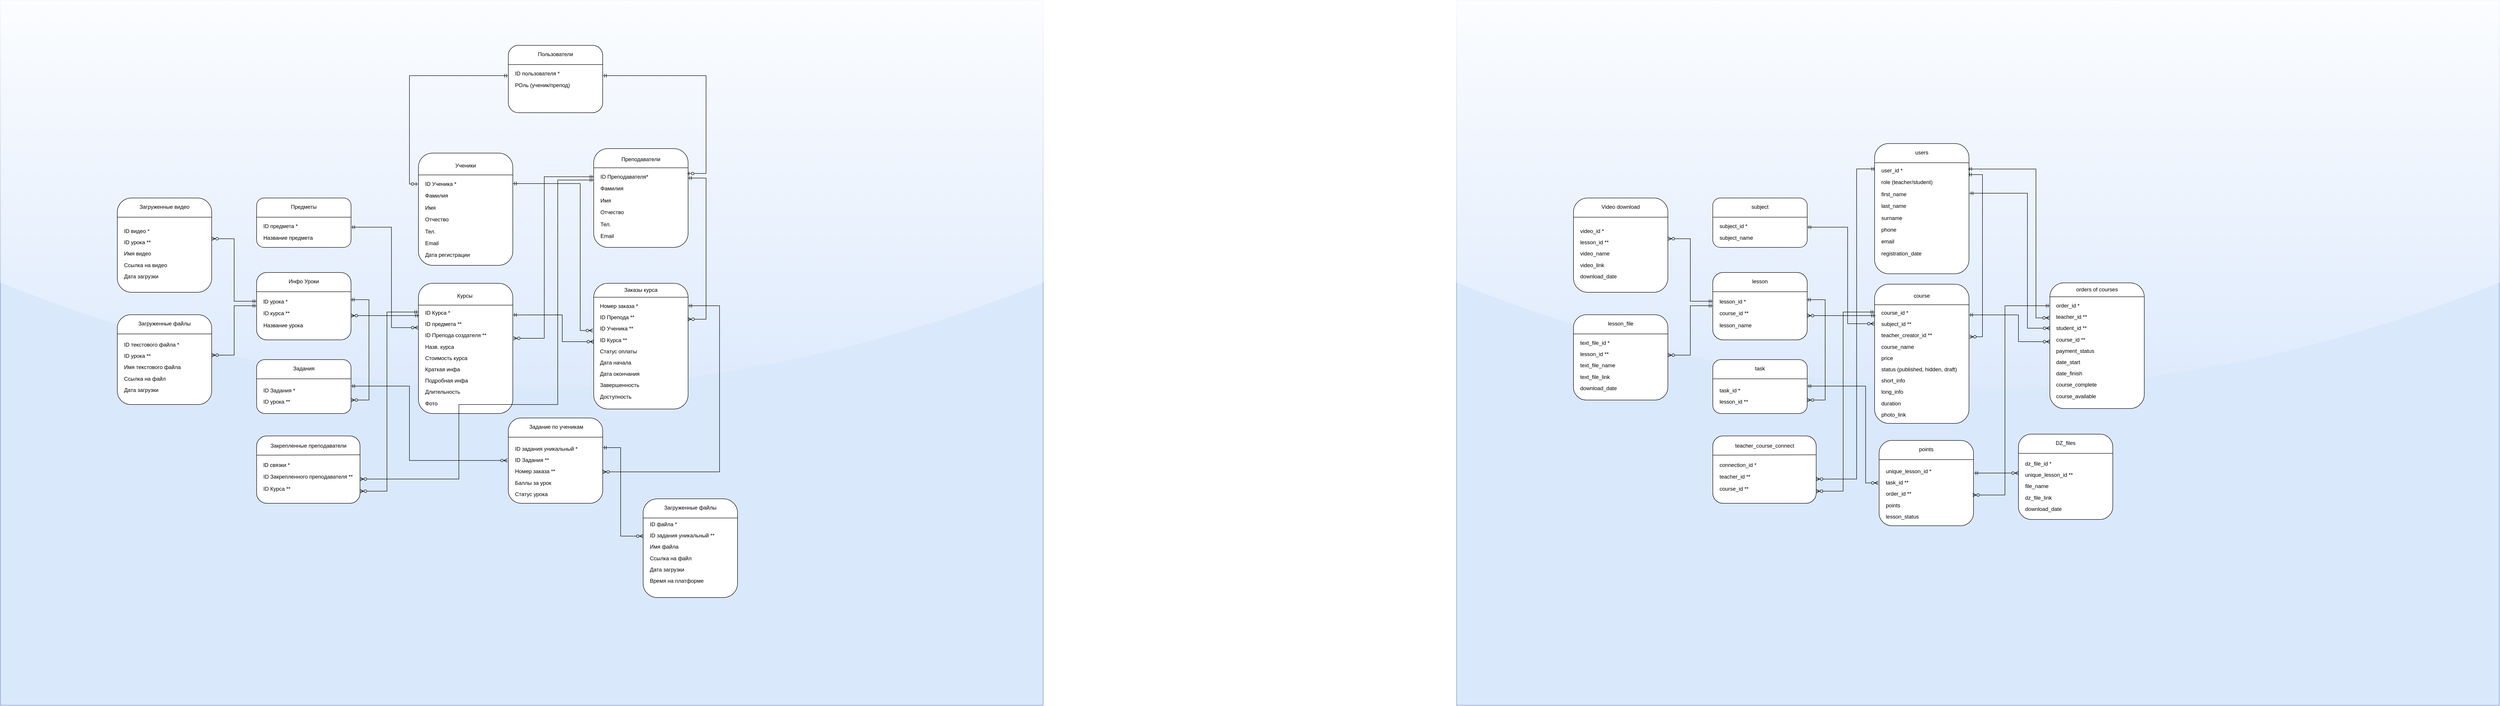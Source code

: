 <mxfile version="25.0.1" pages="2">
  <diagram name="Страница — 1" id="yv0IGmPn0TxkrrnGVnL2">
    <mxGraphModel dx="2991" dy="2082" grid="1" gridSize="10" guides="1" tooltips="1" connect="1" arrows="1" fold="1" page="1" pageScale="1" pageWidth="1920" pageHeight="1200" math="0" shadow="0">
      <root>
        <mxCell id="0" />
        <mxCell id="1" parent="0" />
        <mxCell id="93w_7PTfHG08qzfAUTV5-1" value="" style="rounded=0;whiteSpace=wrap;html=1;fillColor=#dae8fc;strokeColor=#6c8ebf;glass=1;shadow=0;movable=1;resizable=1;rotatable=1;deletable=1;editable=1;locked=0;connectable=1;" vertex="1" parent="1">
          <mxGeometry x="-890" y="-310" width="2320" height="1570" as="geometry" />
        </mxCell>
        <mxCell id="93w_7PTfHG08qzfAUTV5-2" value="" style="rounded=1;whiteSpace=wrap;html=1;align=left;container=1;" vertex="1" parent="1">
          <mxGeometry x="430" y="320" width="210" height="280" as="geometry" />
        </mxCell>
        <mxCell id="93w_7PTfHG08qzfAUTV5-3" value="&lt;div style=&quot;line-height: 210%;&quot;&gt;&lt;span style=&quot;background-color: initial;&quot;&gt;Номер заказа *&lt;/span&gt;&lt;br&gt;&lt;span style=&quot;background-color: initial;&quot;&gt;ID Препода **&lt;/span&gt;&lt;br&gt;&lt;span style=&quot;background-color: initial;&quot;&gt;ID Ученика **&lt;/span&gt;&lt;br&gt;&lt;span style=&quot;background-color: initial;&quot;&gt;ID Курса **&lt;/span&gt;&lt;/div&gt;&lt;div style=&quot;line-height: 210%;&quot;&gt;Статус оплаты&lt;br&gt;&lt;span style=&quot;background-color: initial;&quot;&gt;Дата начала&lt;/span&gt;&lt;br&gt;&lt;span style=&quot;background-color: initial;&quot;&gt;Дата окончания&lt;/span&gt;&lt;br&gt;&lt;/div&gt;&lt;div style=&quot;line-height: 210%;&quot;&gt;&lt;span style=&quot;background-color: initial; line-height: 140%;&quot;&gt;Завершенность&lt;/span&gt;&lt;/div&gt;&lt;div style=&quot;line-height: 210%;&quot;&gt;&lt;span style=&quot;background-color: initial;&quot;&gt;Доступность&amp;nbsp;&lt;/span&gt;&lt;/div&gt;" style="text;strokeColor=none;align=left;fillColor=none;html=1;verticalAlign=top;whiteSpace=wrap;rounded=0;spacing=4;spacingBottom=0;spacingTop=-1;spacingLeft=11;horizontal=1;" vertex="1" parent="93w_7PTfHG08qzfAUTV5-2">
          <mxGeometry x="-1.11" y="30.97" width="210" height="249.03" as="geometry" />
        </mxCell>
        <mxCell id="93w_7PTfHG08qzfAUTV5-4" value="" style="group" vertex="1" connectable="0" parent="1">
          <mxGeometry x="40" y="30" width="210" height="250" as="geometry" />
        </mxCell>
        <mxCell id="93w_7PTfHG08qzfAUTV5-5" value="" style="rounded=1;whiteSpace=wrap;html=1;align=left;container=1;" vertex="1" parent="93w_7PTfHG08qzfAUTV5-4">
          <mxGeometry width="210" height="250.0" as="geometry" />
        </mxCell>
        <mxCell id="93w_7PTfHG08qzfAUTV5-6" value="&lt;p data-prosemirror-content-type=&quot;node&quot; data-prosemirror-node-name=&quot;paragraph&quot; data-prosemirror-node-block=&quot;true&quot; data-pm-slice=&quot;1 1 [&amp;quot;orderedList&amp;quot;,{&amp;quot;order&amp;quot;:1},&amp;quot;listItem&amp;quot;,null,&amp;quot;bulletList&amp;quot;,null,&amp;quot;listItem&amp;quot;,null]&quot;&gt;ID Ученика *&lt;/p&gt;&lt;p data-prosemirror-content-type=&quot;node&quot; data-prosemirror-node-name=&quot;paragraph&quot; data-prosemirror-node-block=&quot;true&quot; data-pm-slice=&quot;1 1 [&amp;quot;orderedList&amp;quot;,{&amp;quot;order&amp;quot;:1},&amp;quot;listItem&amp;quot;,null,&amp;quot;bulletList&amp;quot;,null,&amp;quot;listItem&amp;quot;,null]&quot;&gt;Фамилия&lt;/p&gt;&lt;p data-prosemirror-content-type=&quot;node&quot; data-prosemirror-node-name=&quot;paragraph&quot; data-prosemirror-node-block=&quot;true&quot; data-pm-slice=&quot;1 1 [&amp;quot;orderedList&amp;quot;,{&amp;quot;order&amp;quot;:1},&amp;quot;listItem&amp;quot;,null,&amp;quot;bulletList&amp;quot;,null,&amp;quot;listItem&amp;quot;,null]&quot;&gt;Имя&lt;/p&gt;&lt;p data-prosemirror-content-type=&quot;node&quot; data-prosemirror-node-name=&quot;paragraph&quot; data-prosemirror-node-block=&quot;true&quot; data-pm-slice=&quot;1 1 [&amp;quot;orderedList&amp;quot;,{&amp;quot;order&amp;quot;:1},&amp;quot;listItem&amp;quot;,null,&amp;quot;bulletList&amp;quot;,null,&amp;quot;listItem&amp;quot;,null]&quot;&gt;Отчество&lt;/p&gt;&lt;p data-prosemirror-content-type=&quot;node&quot; data-prosemirror-node-name=&quot;paragraph&quot; data-prosemirror-node-block=&quot;true&quot; data-pm-slice=&quot;1 1 [&amp;quot;orderedList&amp;quot;,{&amp;quot;order&amp;quot;:1},&amp;quot;listItem&amp;quot;,null,&amp;quot;bulletList&amp;quot;,null,&amp;quot;listItem&amp;quot;,null]&quot;&gt;Тел.&lt;/p&gt;&lt;p data-pm-slice=&quot;1 1 [&amp;quot;orderedList&amp;quot;,{&amp;quot;order&amp;quot;:1},&amp;quot;listItem&amp;quot;,null,&amp;quot;bulletList&amp;quot;,null,&amp;quot;listItem&amp;quot;,null]&quot; data-prosemirror-node-block=&quot;true&quot; data-prosemirror-node-name=&quot;paragraph&quot; data-prosemirror-content-type=&quot;node&quot;&gt;Email&lt;/p&gt;&lt;p data-pm-slice=&quot;1 1 [&amp;quot;orderedList&amp;quot;,{&amp;quot;order&amp;quot;:1},&amp;quot;listItem&amp;quot;,null,&amp;quot;bulletList&amp;quot;,null,&amp;quot;listItem&amp;quot;,null]&quot; data-prosemirror-node-block=&quot;true&quot; data-prosemirror-node-name=&quot;paragraph&quot; data-prosemirror-content-type=&quot;node&quot;&gt;Дата регистрации&lt;/p&gt;" style="text;strokeColor=none;align=left;fillColor=none;html=1;verticalAlign=top;whiteSpace=wrap;rounded=0;spacing=2;spacingBottom=0;spacingTop=-7;spacingLeft=13;" vertex="1" parent="93w_7PTfHG08qzfAUTV5-5">
          <mxGeometry y="49.89" width="210" height="200.11" as="geometry" />
        </mxCell>
        <mxCell id="93w_7PTfHG08qzfAUTV5-7" value="Ученики" style="text;strokeColor=none;align=center;fillColor=none;html=1;verticalAlign=middle;whiteSpace=wrap;rounded=0;" vertex="1" parent="93w_7PTfHG08qzfAUTV5-4">
          <mxGeometry x="38.889" width="132.222" height="55.434" as="geometry" />
        </mxCell>
        <mxCell id="93w_7PTfHG08qzfAUTV5-8" value="" style="endArrow=none;html=1;rounded=0;exitX=0;exitY=0.25;exitDx=0;exitDy=0;entryX=1;entryY=0.25;entryDx=0;entryDy=0;" edge="1" parent="93w_7PTfHG08qzfAUTV5-4">
          <mxGeometry width="50" height="50" relative="1" as="geometry">
            <mxPoint y="48.649" as="sourcePoint" />
            <mxPoint x="210" y="48.649" as="targetPoint" />
          </mxGeometry>
        </mxCell>
        <mxCell id="93w_7PTfHG08qzfAUTV5-9" value="" style="group" vertex="1" connectable="0" parent="1">
          <mxGeometry x="430" y="20" width="210" height="220" as="geometry" />
        </mxCell>
        <mxCell id="93w_7PTfHG08qzfAUTV5-10" value="" style="rounded=1;whiteSpace=wrap;html=1;align=left;container=1;" vertex="1" parent="93w_7PTfHG08qzfAUTV5-9">
          <mxGeometry width="210" height="220.0" as="geometry" />
        </mxCell>
        <mxCell id="93w_7PTfHG08qzfAUTV5-11" value="&lt;p data-prosemirror-content-type=&quot;node&quot; data-prosemirror-node-name=&quot;paragraph&quot; data-prosemirror-node-block=&quot;true&quot; data-pm-slice=&quot;1 1 [&amp;quot;orderedList&amp;quot;,{&amp;quot;order&amp;quot;:1},&amp;quot;listItem&amp;quot;,null,&amp;quot;bulletList&amp;quot;,null,&amp;quot;listItem&amp;quot;,null]&quot;&gt;ID Преподавателя*&lt;/p&gt;&lt;p data-prosemirror-content-type=&quot;node&quot; data-prosemirror-node-name=&quot;paragraph&quot; data-prosemirror-node-block=&quot;true&quot; data-pm-slice=&quot;1 1 [&amp;quot;orderedList&amp;quot;,{&amp;quot;order&amp;quot;:1},&amp;quot;listItem&amp;quot;,null,&amp;quot;bulletList&amp;quot;,null,&amp;quot;listItem&amp;quot;,null]&quot;&gt;Фамилия&lt;/p&gt;&lt;p data-prosemirror-content-type=&quot;node&quot; data-prosemirror-node-name=&quot;paragraph&quot; data-prosemirror-node-block=&quot;true&quot; data-pm-slice=&quot;1 1 [&amp;quot;orderedList&amp;quot;,{&amp;quot;order&amp;quot;:1},&amp;quot;listItem&amp;quot;,null,&amp;quot;bulletList&amp;quot;,null,&amp;quot;listItem&amp;quot;,null]&quot;&gt;Имя&lt;/p&gt;&lt;p data-prosemirror-content-type=&quot;node&quot; data-prosemirror-node-name=&quot;paragraph&quot; data-prosemirror-node-block=&quot;true&quot; data-pm-slice=&quot;1 1 [&amp;quot;orderedList&amp;quot;,{&amp;quot;order&amp;quot;:1},&amp;quot;listItem&amp;quot;,null,&amp;quot;bulletList&amp;quot;,null,&amp;quot;listItem&amp;quot;,null]&quot;&gt;Отчество&lt;/p&gt;&lt;p data-prosemirror-content-type=&quot;node&quot; data-prosemirror-node-name=&quot;paragraph&quot; data-prosemirror-node-block=&quot;true&quot; data-pm-slice=&quot;1 1 [&amp;quot;orderedList&amp;quot;,{&amp;quot;order&amp;quot;:1},&amp;quot;listItem&amp;quot;,null,&amp;quot;bulletList&amp;quot;,null,&amp;quot;listItem&amp;quot;,null]&quot;&gt;Тел.&lt;/p&gt;&lt;p data-pm-slice=&quot;1 1 [&amp;quot;orderedList&amp;quot;,{&amp;quot;order&amp;quot;:1},&amp;quot;listItem&amp;quot;,null,&amp;quot;bulletList&amp;quot;,null,&amp;quot;listItem&amp;quot;,null]&quot; data-prosemirror-node-block=&quot;true&quot; data-prosemirror-node-name=&quot;paragraph&quot; data-prosemirror-content-type=&quot;node&quot;&gt;Email&lt;/p&gt;" style="text;strokeColor=none;align=left;fillColor=none;html=1;verticalAlign=top;whiteSpace=wrap;rounded=0;spacing=2;spacingBottom=0;spacingTop=-7;spacingLeft=13;" vertex="1" parent="93w_7PTfHG08qzfAUTV5-10">
          <mxGeometry y="43.903" width="210" height="149.697" as="geometry" />
        </mxCell>
        <mxCell id="93w_7PTfHG08qzfAUTV5-12" value="&lt;p data-pm-slice=&quot;1 1 [&amp;quot;orderedList&amp;quot;,{&amp;quot;order&amp;quot;:2},&amp;quot;listItem&amp;quot;,null]&quot; data-prosemirror-node-block=&quot;true&quot; data-prosemirror-node-name=&quot;paragraph&quot; data-prosemirror-content-type=&quot;node&quot;&gt;Преподаватели&lt;/p&gt;" style="text;strokeColor=none;align=center;fillColor=none;html=1;verticalAlign=middle;whiteSpace=wrap;rounded=0;" vertex="1" parent="93w_7PTfHG08qzfAUTV5-9">
          <mxGeometry x="38.889" width="132.222" height="48.782" as="geometry" />
        </mxCell>
        <mxCell id="93w_7PTfHG08qzfAUTV5-13" value="" style="endArrow=none;html=1;rounded=0;exitX=0;exitY=0.25;exitDx=0;exitDy=0;entryX=1;entryY=0.25;entryDx=0;entryDy=0;" edge="1" parent="93w_7PTfHG08qzfAUTV5-9">
          <mxGeometry width="50" height="50" relative="1" as="geometry">
            <mxPoint y="42.811" as="sourcePoint" />
            <mxPoint x="210" y="42.811" as="targetPoint" />
          </mxGeometry>
        </mxCell>
        <mxCell id="93w_7PTfHG08qzfAUTV5-14" value="" style="group" vertex="1" connectable="0" parent="1">
          <mxGeometry x="40" y="320" width="210" height="290" as="geometry" />
        </mxCell>
        <mxCell id="93w_7PTfHG08qzfAUTV5-15" value="" style="rounded=1;whiteSpace=wrap;html=1;align=left;container=1;" vertex="1" parent="93w_7PTfHG08qzfAUTV5-14">
          <mxGeometry width="210" height="290" as="geometry" />
        </mxCell>
        <mxCell id="93w_7PTfHG08qzfAUTV5-16" value="&lt;span style=&quot;background-color: initial; line-height: 210%;&quot;&gt;ID Курса *&lt;/span&gt;&lt;div style=&quot;line-height: 210%;&quot;&gt;&lt;span style=&quot;background-color: initial;&quot;&gt;ID предмета **&lt;/span&gt;&lt;br&gt;&lt;span style=&quot;background-color: initial;&quot;&gt;ID Препода создателя **&lt;/span&gt;&lt;br&gt;&lt;span style=&quot;background-color: initial;&quot;&gt;Назв. курса&lt;/span&gt;&lt;br&gt;&lt;span style=&quot;background-color: initial;&quot;&gt;Стоимость курса&lt;/span&gt;&lt;br&gt;&lt;span style=&quot;background-color: initial;&quot;&gt;Краткая инфа&lt;/span&gt;&lt;/div&gt;&lt;div style=&quot;line-height: 210%;&quot;&gt;Подробная инфа&amp;nbsp;&lt;/div&gt;&lt;div style=&quot;line-height: 210%;&quot;&gt;&lt;span style=&quot;background-color: initial;&quot;&gt;Длительность&lt;/span&gt;&lt;/div&gt;&lt;div style=&quot;line-height: 210%;&quot;&gt;Фото&lt;/div&gt;" style="text;strokeColor=none;align=left;fillColor=none;html=1;verticalAlign=top;whiteSpace=wrap;rounded=0;spacing=4;spacingBottom=0;spacingTop=-1;spacingLeft=11;horizontal=1;" vertex="1" parent="93w_7PTfHG08qzfAUTV5-15">
          <mxGeometry y="46.43" width="210" height="240.11" as="geometry" />
        </mxCell>
        <mxCell id="93w_7PTfHG08qzfAUTV5-17" value="Курсы&amp;nbsp;" style="text;strokeColor=none;align=center;fillColor=none;html=1;verticalAlign=middle;whiteSpace=wrap;rounded=0;" vertex="1" parent="93w_7PTfHG08qzfAUTV5-14">
          <mxGeometry x="38.889" width="132.222" height="55.434" as="geometry" />
        </mxCell>
        <mxCell id="93w_7PTfHG08qzfAUTV5-18" value="" style="endArrow=none;html=1;rounded=0;exitX=0;exitY=0.25;exitDx=0;exitDy=0;entryX=1;entryY=0.25;entryDx=0;entryDy=0;" edge="1" parent="93w_7PTfHG08qzfAUTV5-14">
          <mxGeometry width="50" height="50" relative="1" as="geometry">
            <mxPoint y="48.649" as="sourcePoint" />
            <mxPoint x="210" y="48.649" as="targetPoint" />
          </mxGeometry>
        </mxCell>
        <mxCell id="93w_7PTfHG08qzfAUTV5-19" value="" style="endArrow=ERmandOne;html=1;rounded=0;entryX=0;entryY=0.125;entryDx=0;entryDy=0;entryPerimeter=0;endFill=0;strokeColor=default;startArrow=ERzeroToMany;startFill=0;edgeStyle=orthogonalEdgeStyle;exitX=1.006;exitY=0.317;exitDx=0;exitDy=0;exitPerimeter=0;" edge="1" parent="1" source="93w_7PTfHG08qzfAUTV5-16" target="93w_7PTfHG08qzfAUTV5-11">
          <mxGeometry width="50" height="50" relative="1" as="geometry">
            <mxPoint x="250" y="450" as="sourcePoint" />
            <mxPoint x="316.85" y="82.615" as="targetPoint" />
            <Array as="points">
              <mxPoint x="320" y="443" />
              <mxPoint x="320" y="83" />
            </Array>
          </mxGeometry>
        </mxCell>
        <mxCell id="93w_7PTfHG08qzfAUTV5-20" value="" style="group" vertex="1" connectable="0" parent="1">
          <mxGeometry x="430" y="320" width="210" height="240" as="geometry" />
        </mxCell>
        <mxCell id="93w_7PTfHG08qzfAUTV5-21" value="Заказы курса" style="text;strokeColor=none;align=center;fillColor=none;html=1;verticalAlign=middle;whiteSpace=wrap;rounded=0;" vertex="1" parent="93w_7PTfHG08qzfAUTV5-20">
          <mxGeometry x="38.89" width="132.22" height="30.968" as="geometry" />
        </mxCell>
        <mxCell id="93w_7PTfHG08qzfAUTV5-22" value="" style="endArrow=none;html=1;rounded=0;exitX=0;exitY=0.25;exitDx=0;exitDy=0;entryX=1;entryY=0.25;entryDx=0;entryDy=0;" edge="1" parent="93w_7PTfHG08qzfAUTV5-20">
          <mxGeometry width="50" height="50" relative="1" as="geometry">
            <mxPoint y="30.971" as="sourcePoint" />
            <mxPoint x="210" y="30.971" as="targetPoint" />
          </mxGeometry>
        </mxCell>
        <mxCell id="93w_7PTfHG08qzfAUTV5-23" value="" style="endArrow=ERzeroToMany;startArrow=ERmandOne;html=1;rounded=0;exitX=1;exitY=0.09;exitDx=0;exitDy=0;exitPerimeter=0;entryX=-0.005;entryY=0.298;entryDx=0;entryDy=0;entryPerimeter=0;edgeStyle=orthogonalEdgeStyle;endFill=0;startFill=0;" edge="1" parent="1" source="93w_7PTfHG08qzfAUTV5-6" target="93w_7PTfHG08qzfAUTV5-3">
          <mxGeometry width="50" height="50" relative="1" as="geometry">
            <mxPoint x="270" y="340" as="sourcePoint" />
            <mxPoint x="320" y="290" as="targetPoint" />
            <Array as="points">
              <mxPoint x="400" y="98" />
              <mxPoint x="400" y="425" />
            </Array>
          </mxGeometry>
        </mxCell>
        <mxCell id="93w_7PTfHG08qzfAUTV5-24" value="" style="endArrow=ERzeroToMany;startArrow=ERmandOne;html=1;rounded=0;exitX=0.998;exitY=0.145;exitDx=0;exitDy=0;exitPerimeter=0;edgeStyle=orthogonalEdgeStyle;endFill=0;startFill=0;" edge="1" parent="1" source="93w_7PTfHG08qzfAUTV5-11">
          <mxGeometry width="50" height="50" relative="1" as="geometry">
            <mxPoint x="253" y="70" as="sourcePoint" />
            <mxPoint x="639" y="400" as="targetPoint" />
            <Array as="points">
              <mxPoint x="680" y="86" />
              <mxPoint x="680" y="400" />
            </Array>
          </mxGeometry>
        </mxCell>
        <mxCell id="93w_7PTfHG08qzfAUTV5-25" value="" style="endArrow=ERzeroToMany;startArrow=ERmandOne;html=1;rounded=0;exitX=1;exitY=0.1;exitDx=0;exitDy=0;exitPerimeter=0;edgeStyle=orthogonalEdgeStyle;endFill=0;startFill=0;" edge="1" parent="1" source="93w_7PTfHG08qzfAUTV5-16">
          <mxGeometry width="50" height="50" relative="1" as="geometry">
            <mxPoint x="260" y="108" as="sourcePoint" />
            <mxPoint x="430" y="450" as="targetPoint" />
            <Array as="points">
              <mxPoint x="360" y="390" />
              <mxPoint x="360" y="450" />
            </Array>
          </mxGeometry>
        </mxCell>
        <mxCell id="93w_7PTfHG08qzfAUTV5-26" value="" style="endArrow=ERmandOne;startArrow=ERzeroToMany;html=1;rounded=0;entryX=0.008;entryY=0.106;entryDx=0;entryDy=0;entryPerimeter=0;edgeStyle=orthogonalEdgeStyle;endFill=0;startFill=0;exitX=1;exitY=0.5;exitDx=0;exitDy=0;" edge="1" parent="1" source="93w_7PTfHG08qzfAUTV5-32" target="93w_7PTfHG08qzfAUTV5-16">
          <mxGeometry width="50" height="50" relative="1" as="geometry">
            <mxPoint x="-110" y="420" as="sourcePoint" />
            <mxPoint x="-70" y="400" as="targetPoint" />
          </mxGeometry>
        </mxCell>
        <mxCell id="93w_7PTfHG08qzfAUTV5-27" value="" style="rounded=1;whiteSpace=wrap;html=1;align=left;container=1;" vertex="1" parent="1">
          <mxGeometry x="240" y="620" width="210" height="190" as="geometry" />
        </mxCell>
        <mxCell id="93w_7PTfHG08qzfAUTV5-28" value="&lt;span style=&quot;background-color: initial; line-height: 210%;&quot;&gt;ID задания уникальный *&lt;/span&gt;&lt;br&gt;&lt;span style=&quot;background-color: initial; line-height: 210%;&quot;&gt;ID Задания **&lt;/span&gt;&lt;br&gt;&lt;span style=&quot;background-color: initial; line-height: 210%;&quot;&gt;Номер заказа **&lt;/span&gt;&lt;br&gt;&lt;span style=&quot;background-color: initial; line-height: 210%;&quot;&gt;Баллы за урок&lt;/span&gt;&lt;br&gt;&lt;span style=&quot;background-color: initial; line-height: 210%;&quot;&gt;Статус урока&lt;/span&gt;" style="text;strokeColor=none;align=left;fillColor=none;html=1;verticalAlign=top;whiteSpace=wrap;rounded=0;spacing=2;spacingBottom=0;spacingTop=-3;spacingLeft=13;" vertex="1" parent="93w_7PTfHG08qzfAUTV5-27">
          <mxGeometry y="53.002" width="210" height="119.778" as="geometry" />
        </mxCell>
        <mxCell id="93w_7PTfHG08qzfAUTV5-29" value="" style="endArrow=none;html=1;rounded=0;exitX=0;exitY=0.25;exitDx=0;exitDy=0;entryX=1;entryY=0.25;entryDx=0;entryDy=0;" edge="1" parent="1">
          <mxGeometry width="50" height="50" relative="1" as="geometry">
            <mxPoint x="240" y="662.811" as="sourcePoint" />
            <mxPoint x="450" y="662.811" as="targetPoint" />
          </mxGeometry>
        </mxCell>
        <mxCell id="93w_7PTfHG08qzfAUTV5-30" value="&lt;p data-pm-slice=&quot;1 1 [&amp;quot;orderedList&amp;quot;,{&amp;quot;order&amp;quot;:6},&amp;quot;listItem&amp;quot;,null]&quot; data-prosemirror-node-block=&quot;true&quot; data-prosemirror-node-name=&quot;paragraph&quot; data-prosemirror-content-type=&quot;node&quot;&gt;&amp;nbsp;Задание по ученикам&lt;/p&gt;" style="text;strokeColor=none;align=center;fillColor=none;html=1;verticalAlign=middle;whiteSpace=wrap;rounded=0;" vertex="1" parent="1">
          <mxGeometry x="278.89" y="620" width="132.22" height="40" as="geometry" />
        </mxCell>
        <mxCell id="93w_7PTfHG08qzfAUTV5-31" value="" style="rounded=1;whiteSpace=wrap;html=1;align=left;container=1;" vertex="1" parent="1">
          <mxGeometry x="-320" y="296" width="210" height="150" as="geometry" />
        </mxCell>
        <mxCell id="93w_7PTfHG08qzfAUTV5-32" value="&lt;p data-prosemirror-content-type=&quot;node&quot; data-prosemirror-node-name=&quot;paragraph&quot; data-prosemirror-node-block=&quot;true&quot; data-pm-slice=&quot;1 1 [&amp;quot;orderedList&amp;quot;,{&amp;quot;order&amp;quot;:1},&amp;quot;listItem&amp;quot;,null,&amp;quot;bulletList&amp;quot;,null,&amp;quot;listItem&amp;quot;,null]&quot;&gt;&lt;span style=&quot;background-color: initial;&quot;&gt;l&lt;/span&gt;&lt;span style=&quot;background-color: initial;&quot;&gt;D урока *&lt;/span&gt;&lt;/p&gt;&lt;p data-prosemirror-content-type=&quot;node&quot; data-prosemirror-node-name=&quot;paragraph&quot; data-prosemirror-node-block=&quot;true&quot; data-pm-slice=&quot;1 1 [&amp;quot;orderedList&amp;quot;,{&amp;quot;order&amp;quot;:1},&amp;quot;listItem&amp;quot;,null,&amp;quot;bulletList&amp;quot;,null,&amp;quot;listItem&amp;quot;,null]&quot;&gt;&lt;span style=&quot;background-color: initial;&quot;&gt;ID курса **&lt;/span&gt;&lt;/p&gt;&lt;p data-prosemirror-content-type=&quot;node&quot; data-prosemirror-node-name=&quot;paragraph&quot; data-prosemirror-node-block=&quot;true&quot; data-pm-slice=&quot;1 1 [&amp;quot;orderedList&amp;quot;,{&amp;quot;order&amp;quot;:1},&amp;quot;listItem&amp;quot;,null,&amp;quot;bulletList&amp;quot;,null,&amp;quot;listItem&amp;quot;,null]&quot;&gt;&lt;span style=&quot;background-color: initial;&quot;&gt;Название урока&lt;/span&gt;&lt;/p&gt;" style="text;strokeColor=none;align=left;fillColor=none;html=1;verticalAlign=top;whiteSpace=wrap;rounded=0;spacing=2;spacingBottom=0;spacingTop=-3;spacingLeft=13;" vertex="1" parent="93w_7PTfHG08qzfAUTV5-31">
          <mxGeometry y="42" width="210" height="108" as="geometry" />
        </mxCell>
        <mxCell id="93w_7PTfHG08qzfAUTV5-33" value="" style="endArrow=none;html=1;rounded=0;exitX=0;exitY=0.25;exitDx=0;exitDy=0;entryX=1;entryY=0.25;entryDx=0;entryDy=0;" edge="1" parent="1">
          <mxGeometry width="50" height="50" relative="1" as="geometry">
            <mxPoint x="-320" y="338.811" as="sourcePoint" />
            <mxPoint x="-110" y="338.811" as="targetPoint" />
          </mxGeometry>
        </mxCell>
        <mxCell id="93w_7PTfHG08qzfAUTV5-34" value="&lt;p data-pm-slice=&quot;1 1 [&amp;quot;orderedList&amp;quot;,{&amp;quot;order&amp;quot;:2},&amp;quot;listItem&amp;quot;,null]&quot; data-prosemirror-node-block=&quot;true&quot; data-prosemirror-node-name=&quot;paragraph&quot; data-prosemirror-content-type=&quot;node&quot;&gt;Инфо Уроки&lt;/p&gt;" style="text;strokeColor=none;align=center;fillColor=none;html=1;verticalAlign=middle;whiteSpace=wrap;rounded=0;" vertex="1" parent="1">
          <mxGeometry x="-281.11" y="296" width="132.22" height="40" as="geometry" />
        </mxCell>
        <mxCell id="93w_7PTfHG08qzfAUTV5-35" value="" style="rounded=1;whiteSpace=wrap;html=1;align=left;container=1;" vertex="1" parent="1">
          <mxGeometry x="-320" y="490" width="210" height="120" as="geometry" />
        </mxCell>
        <mxCell id="93w_7PTfHG08qzfAUTV5-36" value="&lt;span style=&quot;background-color: initial; line-height: 210%;&quot;&gt;ID Задания *&lt;/span&gt;&lt;br&gt;&lt;span style=&quot;background-color: initial; line-height: 210%;&quot;&gt;ID урока **&lt;/span&gt;" style="text;strokeColor=none;align=left;fillColor=none;html=1;verticalAlign=top;whiteSpace=wrap;rounded=0;spacing=2;spacingBottom=0;spacingTop=2;spacingLeft=13;" vertex="1" parent="93w_7PTfHG08qzfAUTV5-35">
          <mxGeometry y="48" width="210" height="62.4" as="geometry" />
        </mxCell>
        <mxCell id="93w_7PTfHG08qzfAUTV5-37" value="" style="endArrow=none;html=1;rounded=0;exitX=0;exitY=0.25;exitDx=0;exitDy=0;entryX=1;entryY=0.25;entryDx=0;entryDy=0;" edge="1" parent="1">
          <mxGeometry width="50" height="50" relative="1" as="geometry">
            <mxPoint x="-320" y="532.811" as="sourcePoint" />
            <mxPoint x="-110" y="532.811" as="targetPoint" />
          </mxGeometry>
        </mxCell>
        <mxCell id="93w_7PTfHG08qzfAUTV5-38" value="&lt;p data-pm-slice=&quot;1 1 [&amp;quot;orderedList&amp;quot;,{&amp;quot;order&amp;quot;:2},&amp;quot;listItem&amp;quot;,null]&quot; data-prosemirror-node-block=&quot;true&quot; data-prosemirror-node-name=&quot;paragraph&quot; data-prosemirror-content-type=&quot;node&quot;&gt;Задания&lt;/p&gt;" style="text;strokeColor=none;align=center;fillColor=none;html=1;verticalAlign=middle;whiteSpace=wrap;rounded=0;" vertex="1" parent="1">
          <mxGeometry x="-281.11" y="490" width="132.22" height="40" as="geometry" />
        </mxCell>
        <mxCell id="93w_7PTfHG08qzfAUTV5-39" value="" style="endArrow=ERmandOne;startArrow=ERzeroToMany;html=1;rounded=0;entryX=0.995;entryY=0.171;entryDx=0;entryDy=0;entryPerimeter=0;edgeStyle=orthogonalEdgeStyle;endFill=0;startFill=0;exitX=1;exitY=0.5;exitDx=0;exitDy=0;" edge="1" parent="1" target="93w_7PTfHG08qzfAUTV5-32">
          <mxGeometry width="50" height="50" relative="1" as="geometry">
            <mxPoint x="-110" y="580" as="sourcePoint" />
            <mxPoint x="36" y="580" as="targetPoint" />
            <Array as="points">
              <mxPoint x="-70" y="580" />
              <mxPoint x="-70" y="357" />
            </Array>
          </mxGeometry>
        </mxCell>
        <mxCell id="93w_7PTfHG08qzfAUTV5-40" value="" style="endArrow=ERmandOne;startArrow=ERzeroToMany;html=1;rounded=0;edgeStyle=orthogonalEdgeStyle;endFill=0;startFill=0;exitX=-0.01;exitY=0.347;exitDx=0;exitDy=0;exitPerimeter=0;" edge="1" parent="1" source="93w_7PTfHG08qzfAUTV5-28">
          <mxGeometry width="50" height="50" relative="1" as="geometry">
            <mxPoint x="160" y="680" as="sourcePoint" />
            <mxPoint x="-110" y="549" as="targetPoint" />
            <Array as="points">
              <mxPoint x="20" y="715" />
              <mxPoint x="20" y="549" />
            </Array>
          </mxGeometry>
        </mxCell>
        <mxCell id="93w_7PTfHG08qzfAUTV5-41" value="" style="endArrow=ERmandOne;startArrow=ERzeroToMany;html=1;rounded=0;edgeStyle=orthogonalEdgeStyle;endFill=0;startFill=0;exitX=1;exitY=0.5;exitDx=0;exitDy=0;" edge="1" parent="1">
          <mxGeometry width="50" height="50" relative="1" as="geometry">
            <mxPoint x="450" y="740" as="sourcePoint" />
            <mxPoint x="640" y="370" as="targetPoint" />
            <Array as="points">
              <mxPoint x="710" y="740" />
              <mxPoint x="710" y="370" />
            </Array>
          </mxGeometry>
        </mxCell>
        <mxCell id="93w_7PTfHG08qzfAUTV5-42" value="" style="rounded=1;whiteSpace=wrap;html=1;align=left;container=1;" vertex="1" parent="1">
          <mxGeometry x="540" y="800" width="210" height="220" as="geometry" />
        </mxCell>
        <mxCell id="93w_7PTfHG08qzfAUTV5-43" value="&lt;span style=&quot;background-color: initial; line-height: 210%;&quot;&gt;ID файла *&lt;/span&gt;&lt;br&gt;&lt;span style=&quot;background-color: initial; line-height: 210%;&quot;&gt;ID задания уникальный **&lt;/span&gt;&lt;br&gt;&lt;span style=&quot;background-color: initial; line-height: 210%;&quot;&gt;Имя файла&lt;/span&gt;&lt;br&gt;&lt;span style=&quot;background-color: initial; line-height: 210%;&quot;&gt;Ссылка на файл&lt;/span&gt;&lt;br&gt;&lt;span style=&quot;background-color: initial; line-height: 210%;&quot;&gt;Дата загрузки&lt;/span&gt;&lt;br&gt;&lt;span style=&quot;background-color: initial; line-height: 210%;&quot;&gt;Время на платформе&lt;/span&gt;" style="text;strokeColor=none;align=left;fillColor=none;html=1;verticalAlign=top;whiteSpace=wrap;rounded=0;spacing=2;spacingBottom=0;spacingTop=-3;spacingLeft=13;" vertex="1" parent="93w_7PTfHG08qzfAUTV5-42">
          <mxGeometry y="40.655" width="210" height="138.69" as="geometry" />
        </mxCell>
        <mxCell id="93w_7PTfHG08qzfAUTV5-44" value="" style="endArrow=none;html=1;rounded=0;exitX=0;exitY=0.25;exitDx=0;exitDy=0;entryX=1;entryY=0.25;entryDx=0;entryDy=0;" edge="1" parent="1">
          <mxGeometry width="50" height="50" relative="1" as="geometry">
            <mxPoint x="540" y="842.811" as="sourcePoint" />
            <mxPoint x="750" y="842.811" as="targetPoint" />
          </mxGeometry>
        </mxCell>
        <mxCell id="93w_7PTfHG08qzfAUTV5-45" value="&lt;p data-pm-slice=&quot;1 1 [&amp;quot;orderedList&amp;quot;,{&amp;quot;order&amp;quot;:6},&amp;quot;listItem&amp;quot;,null]&quot; data-prosemirror-node-block=&quot;true&quot; data-prosemirror-node-name=&quot;paragraph&quot; data-prosemirror-content-type=&quot;node&quot;&gt;Загруженные файлы&lt;/p&gt;" style="text;strokeColor=none;align=center;fillColor=none;html=1;verticalAlign=middle;whiteSpace=wrap;rounded=0;" vertex="1" parent="1">
          <mxGeometry x="578.89" y="800" width="132.22" height="40" as="geometry" />
        </mxCell>
        <mxCell id="93w_7PTfHG08qzfAUTV5-46" value="" style="endArrow=ERmandOne;startArrow=ERzeroToMany;html=1;rounded=0;entryX=1.005;entryY=0.171;entryDx=0;entryDy=0;entryPerimeter=0;edgeStyle=orthogonalEdgeStyle;endFill=0;startFill=0;exitX=0;exitY=0.306;exitDx=0;exitDy=0;exitPerimeter=0;" edge="1" parent="1" source="93w_7PTfHG08qzfAUTV5-43">
          <mxGeometry width="50" height="50" relative="1" as="geometry">
            <mxPoint x="539" y="896" as="sourcePoint" />
            <mxPoint x="450" y="686" as="targetPoint" />
            <Array as="points">
              <mxPoint x="490" y="883" />
              <mxPoint x="490" y="686" />
            </Array>
          </mxGeometry>
        </mxCell>
        <mxCell id="93w_7PTfHG08qzfAUTV5-47" value="" style="rounded=1;whiteSpace=wrap;html=1;align=left;container=1;" vertex="1" parent="1">
          <mxGeometry x="-320" y="130" width="210" height="110" as="geometry" />
        </mxCell>
        <mxCell id="93w_7PTfHG08qzfAUTV5-48" value="&lt;p data-prosemirror-content-type=&quot;node&quot; data-prosemirror-node-name=&quot;paragraph&quot; data-prosemirror-node-block=&quot;true&quot; data-pm-slice=&quot;1 1 [&amp;quot;orderedList&amp;quot;,{&amp;quot;order&amp;quot;:1},&amp;quot;listItem&amp;quot;,null,&amp;quot;bulletList&amp;quot;,null,&amp;quot;listItem&amp;quot;,null]&quot;&gt;&lt;span style=&quot;background-color: initial;&quot;&gt;ID предмета *&lt;/span&gt;&lt;/p&gt;&lt;p data-prosemirror-content-type=&quot;node&quot; data-prosemirror-node-name=&quot;paragraph&quot; data-prosemirror-node-block=&quot;true&quot; data-pm-slice=&quot;1 1 [&amp;quot;orderedList&amp;quot;,{&amp;quot;order&amp;quot;:1},&amp;quot;listItem&amp;quot;,null,&amp;quot;bulletList&amp;quot;,null,&amp;quot;listItem&amp;quot;,null]&quot;&gt;&lt;span style=&quot;background-color: initial;&quot;&gt;Название предмета&lt;/span&gt;&lt;/p&gt;" style="text;strokeColor=none;align=left;fillColor=none;html=1;verticalAlign=top;whiteSpace=wrap;rounded=0;spacing=2;spacingBottom=0;spacingTop=-3;spacingLeft=13;" vertex="1" parent="93w_7PTfHG08qzfAUTV5-47">
          <mxGeometry y="40.07" width="210" height="49.867" as="geometry" />
        </mxCell>
        <mxCell id="93w_7PTfHG08qzfAUTV5-49" value="" style="endArrow=none;html=1;rounded=0;exitX=0;exitY=0.25;exitDx=0;exitDy=0;entryX=1;entryY=0.25;entryDx=0;entryDy=0;" edge="1" parent="1">
          <mxGeometry width="50" height="50" relative="1" as="geometry">
            <mxPoint x="-320" y="172.811" as="sourcePoint" />
            <mxPoint x="-110" y="172.811" as="targetPoint" />
          </mxGeometry>
        </mxCell>
        <mxCell id="93w_7PTfHG08qzfAUTV5-50" value="&lt;p data-pm-slice=&quot;1 1 [&amp;quot;orderedList&amp;quot;,{&amp;quot;order&amp;quot;:2},&amp;quot;listItem&amp;quot;,null]&quot; data-prosemirror-node-block=&quot;true&quot; data-prosemirror-node-name=&quot;paragraph&quot; data-prosemirror-content-type=&quot;node&quot;&gt;Предметы&lt;/p&gt;" style="text;strokeColor=none;align=center;fillColor=none;html=1;verticalAlign=middle;whiteSpace=wrap;rounded=0;" vertex="1" parent="1">
          <mxGeometry x="-281.11" y="130" width="132.22" height="40" as="geometry" />
        </mxCell>
        <mxCell id="93w_7PTfHG08qzfAUTV5-51" value="" style="endArrow=ERmandOne;startArrow=ERzeroToMany;html=1;rounded=0;entryX=1;entryY=0.5;entryDx=0;entryDy=0;edgeStyle=orthogonalEdgeStyle;endFill=0;startFill=0;exitX=-0.004;exitY=0.218;exitDx=0;exitDy=0;exitPerimeter=0;" edge="1" parent="1" source="93w_7PTfHG08qzfAUTV5-16" target="93w_7PTfHG08qzfAUTV5-48">
          <mxGeometry width="50" height="50" relative="1" as="geometry">
            <mxPoint x="-100" y="402" as="sourcePoint" />
            <mxPoint x="46" y="402" as="targetPoint" />
            <Array as="points">
              <mxPoint x="-20" y="419" />
              <mxPoint x="-20" y="195" />
            </Array>
          </mxGeometry>
        </mxCell>
        <mxCell id="93w_7PTfHG08qzfAUTV5-52" value="" style="rounded=1;whiteSpace=wrap;html=1;align=left;container=1;" vertex="1" parent="1">
          <mxGeometry x="-630" y="130" width="210" height="210" as="geometry" />
        </mxCell>
        <mxCell id="93w_7PTfHG08qzfAUTV5-53" value="&lt;span style=&quot;background-color: initial; line-height: 210%;&quot;&gt;ID видео *&lt;/span&gt;&lt;br&gt;&lt;span style=&quot;background-color: initial; line-height: 210%;&quot;&gt;ID урока **&lt;/span&gt;&lt;br&gt;&lt;span style=&quot;background-color: initial; line-height: 210%;&quot;&gt;Имя видео&lt;/span&gt;&lt;br&gt;&lt;span style=&quot;background-color: initial; line-height: 210%;&quot;&gt;Ссылка на видео&lt;/span&gt;&lt;br&gt;&lt;span style=&quot;background-color: initial; line-height: 210%;&quot;&gt;Дата загрузки&lt;/span&gt;&lt;div&gt;&lt;br&gt;&lt;/div&gt;" style="text;strokeColor=none;align=left;fillColor=none;html=1;verticalAlign=top;whiteSpace=wrap;rounded=0;spacing=2;spacingBottom=0;spacingTop=-3;spacingLeft=13;" vertex="1" parent="93w_7PTfHG08qzfAUTV5-52">
          <mxGeometry y="57.617" width="210" height="132.386" as="geometry" />
        </mxCell>
        <mxCell id="93w_7PTfHG08qzfAUTV5-54" value="" style="endArrow=none;html=1;rounded=0;exitX=0;exitY=0.25;exitDx=0;exitDy=0;entryX=1;entryY=0.25;entryDx=0;entryDy=0;" edge="1" parent="1">
          <mxGeometry width="50" height="50" relative="1" as="geometry">
            <mxPoint x="-630" y="172.811" as="sourcePoint" />
            <mxPoint x="-420" y="172.811" as="targetPoint" />
          </mxGeometry>
        </mxCell>
        <mxCell id="93w_7PTfHG08qzfAUTV5-55" value="&lt;p data-pm-slice=&quot;1 1 [&amp;quot;orderedList&amp;quot;,{&amp;quot;order&amp;quot;:6},&amp;quot;listItem&amp;quot;,null]&quot; data-prosemirror-node-block=&quot;true&quot; data-prosemirror-node-name=&quot;paragraph&quot; data-prosemirror-content-type=&quot;node&quot;&gt;Загруженные видео&lt;/p&gt;" style="text;strokeColor=none;align=center;fillColor=none;html=1;verticalAlign=middle;whiteSpace=wrap;rounded=0;" vertex="1" parent="1">
          <mxGeometry x="-591.11" y="130.0" width="132.22" height="40" as="geometry" />
        </mxCell>
        <mxCell id="93w_7PTfHG08qzfAUTV5-60" value="" style="endArrow=ERmandOne;startArrow=ERzeroToMany;html=1;rounded=0;edgeStyle=orthogonalEdgeStyle;endFill=0;startFill=0;exitX=1;exitY=0.25;exitDx=0;exitDy=0;" edge="1" parent="1" source="93w_7PTfHG08qzfAUTV5-53">
          <mxGeometry width="50" height="50" relative="1" as="geometry">
            <mxPoint x="-331" y="770" as="sourcePoint" />
            <mxPoint x="-320" y="360" as="targetPoint" />
            <Array as="points">
              <mxPoint x="-370" y="221" />
              <mxPoint x="-370" y="360" />
              <mxPoint x="-320" y="360" />
            </Array>
          </mxGeometry>
        </mxCell>
        <mxCell id="93w_7PTfHG08qzfAUTV5-61" value="" style="rounded=1;whiteSpace=wrap;html=1;align=left;container=1;" vertex="1" parent="1">
          <mxGeometry x="-630" y="390" width="210" height="200" as="geometry" />
        </mxCell>
        <mxCell id="93w_7PTfHG08qzfAUTV5-62" value="&lt;span style=&quot;background-color: initial; line-height: 210%;&quot;&gt;ID текстового файла *&lt;/span&gt;&lt;br&gt;&lt;span style=&quot;background-color: initial; line-height: 210%;&quot;&gt;ID урока **&lt;/span&gt;&lt;br&gt;&lt;span style=&quot;background-color: initial; line-height: 210%;&quot;&gt;Имя текстового файла&lt;/span&gt;&lt;br&gt;&lt;span style=&quot;background-color: initial; line-height: 210%;&quot;&gt;Ссылка на файл&lt;/span&gt;&lt;br&gt;&lt;span style=&quot;background-color: initial; line-height: 210%;&quot;&gt;Дата загрузки&lt;/span&gt;&lt;div&gt;&lt;br&gt;&lt;/div&gt;" style="text;strokeColor=none;align=left;fillColor=none;html=1;verticalAlign=top;whiteSpace=wrap;rounded=0;spacing=2;spacingBottom=0;spacingTop=-3;spacingLeft=13;" vertex="1" parent="93w_7PTfHG08qzfAUTV5-61">
          <mxGeometry y="50.914" width="210" height="126.082" as="geometry" />
        </mxCell>
        <mxCell id="93w_7PTfHG08qzfAUTV5-63" value="" style="endArrow=none;html=1;rounded=0;exitX=0;exitY=0.25;exitDx=0;exitDy=0;entryX=1;entryY=0.25;entryDx=0;entryDy=0;" edge="1" parent="1">
          <mxGeometry width="50" height="50" relative="1" as="geometry">
            <mxPoint x="-630" y="432.811" as="sourcePoint" />
            <mxPoint x="-420" y="432.811" as="targetPoint" />
          </mxGeometry>
        </mxCell>
        <mxCell id="93w_7PTfHG08qzfAUTV5-64" value="&lt;p data-pm-slice=&quot;1 1 [&amp;quot;orderedList&amp;quot;,{&amp;quot;order&amp;quot;:6},&amp;quot;listItem&amp;quot;,null]&quot; data-prosemirror-node-block=&quot;true&quot; data-prosemirror-node-name=&quot;paragraph&quot; data-prosemirror-content-type=&quot;node&quot;&gt;Загруженные файлы&lt;/p&gt;" style="text;strokeColor=none;align=center;fillColor=none;html=1;verticalAlign=middle;whiteSpace=wrap;rounded=0;" vertex="1" parent="1">
          <mxGeometry x="-591.11" y="390" width="132.22" height="40" as="geometry" />
        </mxCell>
        <mxCell id="93w_7PTfHG08qzfAUTV5-67" value="" style="endArrow=ERmandOne;startArrow=ERzeroToMany;html=1;rounded=0;edgeStyle=orthogonalEdgeStyle;endFill=0;startFill=0;exitX=1;exitY=0.25;exitDx=0;exitDy=0;" edge="1" parent="1">
          <mxGeometry width="50" height="50" relative="1" as="geometry">
            <mxPoint x="-420" y="480" as="sourcePoint" />
            <mxPoint x="-320" y="370" as="targetPoint" />
            <Array as="points">
              <mxPoint x="-370" y="480" />
              <mxPoint x="-370" y="370" />
            </Array>
          </mxGeometry>
        </mxCell>
        <mxCell id="Fft4rj8fl_UHBXunwBUk-1" value="" style="rounded=1;whiteSpace=wrap;html=1;align=left;container=1;" vertex="1" parent="1">
          <mxGeometry x="-320" y="660" width="230" height="150" as="geometry" />
        </mxCell>
        <mxCell id="Fft4rj8fl_UHBXunwBUk-2" value="&lt;p data-prosemirror-content-type=&quot;node&quot; data-prosemirror-node-name=&quot;paragraph&quot; data-prosemirror-node-block=&quot;true&quot; data-pm-slice=&quot;1 1 [&amp;quot;orderedList&amp;quot;,{&amp;quot;order&amp;quot;:1},&amp;quot;listItem&amp;quot;,null,&amp;quot;bulletList&amp;quot;,null,&amp;quot;listItem&amp;quot;,null]&quot;&gt;&lt;span style=&quot;background-color: initial;&quot;&gt;l&lt;/span&gt;&lt;span style=&quot;background-color: initial;&quot;&gt;D связки *&lt;/span&gt;&lt;/p&gt;&lt;p data-prosemirror-content-type=&quot;node&quot; data-prosemirror-node-name=&quot;paragraph&quot; data-prosemirror-node-block=&quot;true&quot; data-pm-slice=&quot;1 1 [&amp;quot;orderedList&amp;quot;,{&amp;quot;order&amp;quot;:1},&amp;quot;listItem&amp;quot;,null,&amp;quot;bulletList&amp;quot;,null,&amp;quot;listItem&amp;quot;,null]&quot;&gt;&lt;span style=&quot;background-color: initial;&quot;&gt;ID Закрепленного преподавателя **&lt;/span&gt;&lt;/p&gt;&lt;p data-prosemirror-content-type=&quot;node&quot; data-prosemirror-node-name=&quot;paragraph&quot; data-prosemirror-node-block=&quot;true&quot; data-pm-slice=&quot;1 1 [&amp;quot;orderedList&amp;quot;,{&amp;quot;order&amp;quot;:1},&amp;quot;listItem&amp;quot;,null,&amp;quot;bulletList&amp;quot;,null,&amp;quot;listItem&amp;quot;,null]&quot;&gt;&lt;span style=&quot;background-color: initial;&quot;&gt;ID Курса **&lt;/span&gt;&lt;/p&gt;" style="text;strokeColor=none;align=left;fillColor=none;html=1;verticalAlign=top;whiteSpace=wrap;rounded=0;spacing=2;spacingBottom=0;spacingTop=-3;spacingLeft=13;" vertex="1" parent="Fft4rj8fl_UHBXunwBUk-1">
          <mxGeometry y="42" width="230" height="108" as="geometry" />
        </mxCell>
        <mxCell id="Fft4rj8fl_UHBXunwBUk-4" value="&lt;p data-pm-slice=&quot;1 1 [&amp;quot;orderedList&amp;quot;,{&amp;quot;order&amp;quot;:2},&amp;quot;listItem&amp;quot;,null]&quot; data-prosemirror-node-block=&quot;true&quot; data-prosemirror-node-name=&quot;paragraph&quot; data-prosemirror-content-type=&quot;node&quot;&gt;Закрепленные преподаватели&lt;/p&gt;" style="text;strokeColor=none;align=center;fillColor=none;html=1;verticalAlign=middle;whiteSpace=wrap;rounded=0;" vertex="1" parent="Fft4rj8fl_UHBXunwBUk-1">
          <mxGeometry x="14.73" y="2" width="200.55" height="40" as="geometry" />
        </mxCell>
        <mxCell id="Fft4rj8fl_UHBXunwBUk-3" value="" style="endArrow=none;html=1;rounded=0;exitX=0;exitY=0.25;exitDx=0;exitDy=0;entryX=1;entryY=0;entryDx=0;entryDy=0;" edge="1" parent="1" target="Fft4rj8fl_UHBXunwBUk-2">
          <mxGeometry width="50" height="50" relative="1" as="geometry">
            <mxPoint x="-320" y="702.811" as="sourcePoint" />
            <mxPoint x="-110" y="702.811" as="targetPoint" />
          </mxGeometry>
        </mxCell>
        <mxCell id="Fft4rj8fl_UHBXunwBUk-5" value="" style="endArrow=ERmandOne;startArrow=ERzeroToMany;html=1;rounded=0;edgeStyle=orthogonalEdgeStyle;endFill=0;startFill=0;exitX=1;exitY=0.75;exitDx=0;exitDy=0;" edge="1" parent="1" source="Fft4rj8fl_UHBXunwBUk-2">
          <mxGeometry width="50" height="50" relative="1" as="geometry">
            <mxPoint x="89" y="739" as="sourcePoint" />
            <mxPoint x="40" y="384" as="targetPoint" />
            <Array as="points">
              <mxPoint x="-30" y="783" />
              <mxPoint x="-30" y="384" />
            </Array>
          </mxGeometry>
        </mxCell>
        <mxCell id="Fft4rj8fl_UHBXunwBUk-6" value="" style="endArrow=ERmandOne;startArrow=ERzeroToMany;html=1;rounded=0;entryX=0;entryY=0.174;entryDx=0;entryDy=0;edgeStyle=orthogonalEdgeStyle;endFill=0;startFill=0;exitX=1;exitY=0.75;exitDx=0;exitDy=0;entryPerimeter=0;" edge="1" parent="1" target="93w_7PTfHG08qzfAUTV5-11">
          <mxGeometry width="50" height="50" relative="1" as="geometry">
            <mxPoint x="-90" y="756" as="sourcePoint" />
            <mxPoint x="38" y="370" as="targetPoint" />
            <Array as="points">
              <mxPoint x="130" y="756" />
              <mxPoint x="130" y="590" />
              <mxPoint x="350" y="590" />
              <mxPoint x="350" y="90" />
            </Array>
          </mxGeometry>
        </mxCell>
        <mxCell id="Fft4rj8fl_UHBXunwBUk-16" value="" style="rounded=1;whiteSpace=wrap;html=1;align=left;container=1;" vertex="1" parent="1">
          <mxGeometry x="240" y="-210" width="210" height="150" as="geometry" />
        </mxCell>
        <mxCell id="Fft4rj8fl_UHBXunwBUk-17" value="&lt;p data-prosemirror-content-type=&quot;node&quot; data-prosemirror-node-name=&quot;paragraph&quot; data-prosemirror-node-block=&quot;true&quot; data-pm-slice=&quot;1 1 [&amp;quot;orderedList&amp;quot;,{&amp;quot;order&amp;quot;:1},&amp;quot;listItem&amp;quot;,null,&amp;quot;bulletList&amp;quot;,null,&amp;quot;listItem&amp;quot;,null]&quot;&gt;&lt;span style=&quot;background-color: initial;&quot;&gt;I&lt;/span&gt;&lt;span style=&quot;background-color: initial;&quot;&gt;D пользователя *&lt;/span&gt;&lt;/p&gt;&lt;p data-prosemirror-content-type=&quot;node&quot; data-prosemirror-node-name=&quot;paragraph&quot; data-prosemirror-node-block=&quot;true&quot; data-pm-slice=&quot;1 1 [&amp;quot;orderedList&amp;quot;,{&amp;quot;order&amp;quot;:1},&amp;quot;listItem&amp;quot;,null,&amp;quot;bulletList&amp;quot;,null,&amp;quot;listItem&amp;quot;,null]&quot;&gt;&lt;span style=&quot;background-color: initial;&quot;&gt;РОль (ученик/препод)&lt;/span&gt;&lt;/p&gt;" style="text;strokeColor=none;align=left;fillColor=none;html=1;verticalAlign=top;whiteSpace=wrap;rounded=0;spacing=2;spacingBottom=0;spacingTop=-3;spacingLeft=13;" vertex="1" parent="Fft4rj8fl_UHBXunwBUk-16">
          <mxGeometry y="40" width="210" height="110" as="geometry" />
        </mxCell>
        <mxCell id="Fft4rj8fl_UHBXunwBUk-18" value="" style="endArrow=none;html=1;rounded=0;exitX=0;exitY=0.25;exitDx=0;exitDy=0;entryX=1;entryY=0.25;entryDx=0;entryDy=0;" edge="1" parent="1">
          <mxGeometry width="50" height="50" relative="1" as="geometry">
            <mxPoint x="240" y="-167.189" as="sourcePoint" />
            <mxPoint x="450" y="-167.189" as="targetPoint" />
          </mxGeometry>
        </mxCell>
        <mxCell id="Fft4rj8fl_UHBXunwBUk-19" value="&lt;p data-pm-slice=&quot;1 1 [&amp;quot;orderedList&amp;quot;,{&amp;quot;order&amp;quot;:2},&amp;quot;listItem&amp;quot;,null]&quot; data-prosemirror-node-block=&quot;true&quot; data-prosemirror-node-name=&quot;paragraph&quot; data-prosemirror-content-type=&quot;node&quot;&gt;Пользователи&lt;/p&gt;" style="text;strokeColor=none;align=center;fillColor=none;html=1;verticalAlign=middle;whiteSpace=wrap;rounded=0;" vertex="1" parent="1">
          <mxGeometry x="278.89" y="-210" width="132.22" height="40" as="geometry" />
        </mxCell>
        <mxCell id="Fft4rj8fl_UHBXunwBUk-22" style="edgeStyle=orthogonalEdgeStyle;rounded=0;orthogonalLoop=1;jettySize=auto;html=1;exitX=0;exitY=0.25;exitDx=0;exitDy=0;entryX=-0.005;entryY=0.095;entryDx=0;entryDy=0;entryPerimeter=0;endArrow=ERzeroToOne;endFill=0;startArrow=ERmandOne;startFill=0;" edge="1" parent="1" source="Fft4rj8fl_UHBXunwBUk-17" target="93w_7PTfHG08qzfAUTV5-6">
          <mxGeometry relative="1" as="geometry" />
        </mxCell>
        <mxCell id="Fft4rj8fl_UHBXunwBUk-23" style="edgeStyle=orthogonalEdgeStyle;rounded=0;orthogonalLoop=1;jettySize=auto;html=1;exitX=1;exitY=0.25;exitDx=0;exitDy=0;entryX=0.991;entryY=0.077;entryDx=0;entryDy=0;entryPerimeter=0;endArrow=ERzeroToOne;endFill=0;startArrow=ERmandOne;startFill=0;" edge="1" parent="1" source="Fft4rj8fl_UHBXunwBUk-17" target="93w_7PTfHG08qzfAUTV5-11">
          <mxGeometry relative="1" as="geometry">
            <mxPoint x="643" y="78" as="targetPoint" />
            <Array as="points">
              <mxPoint x="680" y="-142" />
              <mxPoint x="680" y="75" />
            </Array>
          </mxGeometry>
        </mxCell>
        <mxCell id="Fft4rj8fl_UHBXunwBUk-170" value="" style="rounded=0;whiteSpace=wrap;html=1;fillColor=#dae8fc;strokeColor=#6c8ebf;glass=1;shadow=0;movable=0;resizable=0;rotatable=0;deletable=0;editable=0;locked=1;connectable=0;" vertex="1" parent="1">
          <mxGeometry x="2350" y="-310" width="2320" height="1570" as="geometry" />
        </mxCell>
        <mxCell id="Fft4rj8fl_UHBXunwBUk-171" value="" style="rounded=1;whiteSpace=wrap;html=1;align=left;container=1;" vertex="1" parent="1">
          <mxGeometry x="3670" y="319" width="210" height="280" as="geometry" />
        </mxCell>
        <mxCell id="Fft4rj8fl_UHBXunwBUk-172" value="&lt;div style=&quot;line-height: 210%;&quot;&gt;&lt;span style=&quot;background-color: initial;&quot;&gt;order_id *&lt;/span&gt;&lt;/div&gt;&lt;div style=&quot;line-height: 210%;&quot;&gt;&lt;span style=&quot;background-color: initial;&quot;&gt;teacher_id **&lt;/span&gt;&lt;/div&gt;&lt;div style=&quot;line-height: 210%;&quot;&gt;&lt;span style=&quot;background-color: initial;&quot;&gt;student_id **&lt;/span&gt;&lt;/div&gt;&lt;div style=&quot;line-height: 210%;&quot;&gt;&lt;span style=&quot;background-color: initial;&quot;&gt;course_id **&lt;/span&gt;&lt;/div&gt;&lt;div style=&quot;line-height: 210%;&quot;&gt;&lt;span style=&quot;background-color: initial;&quot;&gt;payment_status&lt;/span&gt;&lt;/div&gt;&lt;div style=&quot;line-height: 210%;&quot;&gt;&lt;span style=&quot;background-color: initial;&quot;&gt;date_start&lt;/span&gt;&lt;/div&gt;&lt;div style=&quot;line-height: 210%;&quot;&gt;&lt;span style=&quot;background-color: initial;&quot;&gt;date_finish&lt;/span&gt;&lt;/div&gt;&lt;div style=&quot;line-height: 210%;&quot;&gt;&lt;font face=&quot;Helvetica&quot;&gt;&lt;span style=&quot;letter-spacing: -0.08px; white-space-collapse: preserve; background-color: rgb(255, 255, 255);&quot;&gt;course_complete&lt;/span&gt;&lt;span style=&quot;background-color: initial;&quot;&gt;&lt;/span&gt;&lt;/font&gt;&lt;/div&gt;&lt;div style=&quot;line-height: 210%;&quot;&gt;&lt;span style=&quot;letter-spacing: -0.08px; white-space-collapse: preserve; background-color: rgb(255, 255, 255);&quot;&gt;&lt;font face=&quot;Helvetica&quot;&gt;course_available&lt;/font&gt;&lt;/span&gt;&lt;span style=&quot;background-color: initial;&quot;&gt;&amp;nbsp;&lt;/span&gt;&lt;/div&gt;" style="text;strokeColor=none;align=left;fillColor=none;html=1;verticalAlign=top;whiteSpace=wrap;rounded=0;spacing=4;spacingBottom=0;spacingTop=-1;spacingLeft=11;horizontal=1;" vertex="1" parent="Fft4rj8fl_UHBXunwBUk-171">
          <mxGeometry x="-1.11" y="30.97" width="210" height="249.03" as="geometry" />
        </mxCell>
        <mxCell id="Fft4rj8fl_UHBXunwBUk-183" value="" style="group" vertex="1" connectable="0" parent="1">
          <mxGeometry x="3280" y="322" width="210" height="310" as="geometry" />
        </mxCell>
        <mxCell id="Fft4rj8fl_UHBXunwBUk-184" value="" style="rounded=1;whiteSpace=wrap;html=1;align=left;container=1;" vertex="1" parent="Fft4rj8fl_UHBXunwBUk-183">
          <mxGeometry width="210" height="310" as="geometry" />
        </mxCell>
        <mxCell id="Fft4rj8fl_UHBXunwBUk-185" value="&lt;span style=&quot;background-color: initial; line-height: 210%;&quot;&gt;course_id *&lt;/span&gt;&lt;div style=&quot;line-height: 210%;&quot;&gt;&lt;span style=&quot;background-color: initial;&quot;&gt;subject_id **&lt;/span&gt;&lt;br&gt;&lt;span style=&quot;background-color: initial;&quot;&gt;teacher_creator_id **&lt;/span&gt;&lt;/div&gt;&lt;div style=&quot;line-height: 210%;&quot;&gt;&lt;span style=&quot;background-color: initial;&quot;&gt;course_name&lt;/span&gt;&lt;/div&gt;&lt;div style=&quot;line-height: 210%;&quot;&gt;&lt;span style=&quot;background-color: initial;&quot;&gt;price&lt;/span&gt;&lt;/div&gt;&lt;div style=&quot;line-height: 210%;&quot;&gt;&lt;span style=&quot;background-color: initial;&quot;&gt;status (published, hidden,&amp;nbsp;&lt;/span&gt;&lt;span style=&quot;background-color: initial;&quot;&gt;draft)&lt;/span&gt;&lt;/div&gt;&lt;div style=&quot;line-height: 210%;&quot;&gt;&lt;span style=&quot;background-color: initial;&quot;&gt;short_info&lt;/span&gt;&lt;/div&gt;&lt;div style=&quot;line-height: 210%;&quot;&gt;&lt;span style=&quot;background-color: initial;&quot;&gt;long_info&lt;/span&gt;&lt;/div&gt;&lt;div style=&quot;line-height: 210%;&quot;&gt;&lt;span style=&quot;background-color: initial;&quot;&gt;duration&lt;/span&gt;&lt;/div&gt;&lt;div style=&quot;line-height: 210%;&quot;&gt;&lt;span style=&quot;background-color: initial;&quot;&gt;photo_link&lt;/span&gt;&lt;/div&gt;" style="text;strokeColor=none;align=left;fillColor=none;html=1;verticalAlign=top;whiteSpace=wrap;rounded=0;spacing=4;spacingBottom=0;spacingTop=-1;spacingLeft=11;horizontal=1;" vertex="1" parent="Fft4rj8fl_UHBXunwBUk-184">
          <mxGeometry y="43.616" width="210" height="247.596" as="geometry" />
        </mxCell>
        <mxCell id="Fft4rj8fl_UHBXunwBUk-186" value="course" style="text;strokeColor=none;align=center;fillColor=none;html=1;verticalAlign=middle;whiteSpace=wrap;rounded=0;" vertex="1" parent="Fft4rj8fl_UHBXunwBUk-183">
          <mxGeometry x="38.889" width="132.222" height="52.074" as="geometry" />
        </mxCell>
        <mxCell id="Fft4rj8fl_UHBXunwBUk-187" value="" style="endArrow=none;html=1;rounded=0;exitX=0;exitY=0.25;exitDx=0;exitDy=0;entryX=1;entryY=0.25;entryDx=0;entryDy=0;" edge="1" parent="Fft4rj8fl_UHBXunwBUk-183">
          <mxGeometry width="50" height="50" relative="1" as="geometry">
            <mxPoint y="45.7" as="sourcePoint" />
            <mxPoint x="210" y="45.7" as="targetPoint" />
          </mxGeometry>
        </mxCell>
        <mxCell id="Fft4rj8fl_UHBXunwBUk-188" value="" style="endArrow=ERmandOne;html=1;rounded=0;endFill=0;strokeColor=default;startArrow=ERzeroToMany;startFill=0;edgeStyle=orthogonalEdgeStyle;exitX=1.006;exitY=0.317;exitDx=0;exitDy=0;exitPerimeter=0;entryX=0.987;entryY=0.127;entryDx=0;entryDy=0;entryPerimeter=0;" edge="1" parent="1" target="Fft4rj8fl_UHBXunwBUk-238">
          <mxGeometry width="50" height="50" relative="1" as="geometry">
            <mxPoint x="3491.26" y="439.104" as="sourcePoint" />
            <mxPoint x="3660" y="200" as="targetPoint" />
            <Array as="points">
              <mxPoint x="3520" y="439" />
              <mxPoint x="3520" y="78" />
            </Array>
          </mxGeometry>
        </mxCell>
        <mxCell id="Fft4rj8fl_UHBXunwBUk-189" value="" style="group" vertex="1" connectable="0" parent="1">
          <mxGeometry x="3670" y="319" width="210" height="240" as="geometry" />
        </mxCell>
        <mxCell id="Fft4rj8fl_UHBXunwBUk-190" value="orders of courses" style="text;strokeColor=none;align=center;fillColor=none;html=1;verticalAlign=middle;whiteSpace=wrap;rounded=0;" vertex="1" parent="Fft4rj8fl_UHBXunwBUk-189">
          <mxGeometry x="38.89" width="132.22" height="30.968" as="geometry" />
        </mxCell>
        <mxCell id="Fft4rj8fl_UHBXunwBUk-191" value="" style="endArrow=none;html=1;rounded=0;exitX=0;exitY=0.25;exitDx=0;exitDy=0;entryX=1;entryY=0.25;entryDx=0;entryDy=0;" edge="1" parent="Fft4rj8fl_UHBXunwBUk-189">
          <mxGeometry width="50" height="50" relative="1" as="geometry">
            <mxPoint y="30.971" as="sourcePoint" />
            <mxPoint x="210" y="30.971" as="targetPoint" />
          </mxGeometry>
        </mxCell>
        <mxCell id="Fft4rj8fl_UHBXunwBUk-194" value="" style="endArrow=ERzeroToMany;startArrow=ERmandOne;html=1;rounded=0;exitX=1;exitY=0.1;exitDx=0;exitDy=0;exitPerimeter=0;edgeStyle=orthogonalEdgeStyle;endFill=0;startFill=0;" edge="1" parent="1" source="Fft4rj8fl_UHBXunwBUk-185">
          <mxGeometry width="50" height="50" relative="1" as="geometry">
            <mxPoint x="3500" y="108" as="sourcePoint" />
            <mxPoint x="3670" y="450" as="targetPoint" />
            <Array as="points">
              <mxPoint x="3600" y="390" />
              <mxPoint x="3600" y="450" />
            </Array>
          </mxGeometry>
        </mxCell>
        <mxCell id="Fft4rj8fl_UHBXunwBUk-195" value="" style="endArrow=ERmandOne;startArrow=ERzeroToMany;html=1;rounded=0;entryX=0.008;entryY=0.106;entryDx=0;entryDy=0;entryPerimeter=0;edgeStyle=orthogonalEdgeStyle;endFill=0;startFill=0;exitX=1;exitY=0.5;exitDx=0;exitDy=0;" edge="1" parent="1" source="Fft4rj8fl_UHBXunwBUk-201" target="Fft4rj8fl_UHBXunwBUk-185">
          <mxGeometry width="50" height="50" relative="1" as="geometry">
            <mxPoint x="3130" y="420" as="sourcePoint" />
            <mxPoint x="3170" y="400" as="targetPoint" />
          </mxGeometry>
        </mxCell>
        <mxCell id="Fft4rj8fl_UHBXunwBUk-196" value="" style="rounded=1;whiteSpace=wrap;html=1;align=left;container=1;" vertex="1" parent="1">
          <mxGeometry x="3290" y="670" width="210" height="190" as="geometry" />
        </mxCell>
        <mxCell id="Fft4rj8fl_UHBXunwBUk-197" value="&lt;span style=&quot;background-color: initial; line-height: 210%;&quot;&gt;unique_lesson_id *&lt;/span&gt;&lt;div&gt;&lt;span style=&quot;background-color: initial; line-height: 210%;&quot;&gt;task_id **&lt;/span&gt;&lt;br&gt;&lt;span style=&quot;background-color: initial; line-height: 210%;&quot;&gt;order_id **&lt;/span&gt;&lt;br&gt;&lt;span style=&quot;background-color: initial; line-height: 210%;&quot;&gt;points&amp;nbsp;&lt;/span&gt;&lt;/div&gt;&lt;div&gt;&lt;span style=&quot;background-color: initial; line-height: 210%;&quot;&gt;lesson_status&lt;/span&gt;&lt;/div&gt;" style="text;strokeColor=none;align=left;fillColor=none;html=1;verticalAlign=top;whiteSpace=wrap;rounded=0;spacing=2;spacingBottom=0;spacingTop=-3;spacingLeft=13;" vertex="1" parent="Fft4rj8fl_UHBXunwBUk-196">
          <mxGeometry y="53.002" width="210" height="119.778" as="geometry" />
        </mxCell>
        <mxCell id="Fft4rj8fl_UHBXunwBUk-198" value="" style="endArrow=none;html=1;rounded=0;exitX=0;exitY=0.25;exitDx=0;exitDy=0;entryX=1;entryY=0.25;entryDx=0;entryDy=0;" edge="1" parent="1">
          <mxGeometry width="50" height="50" relative="1" as="geometry">
            <mxPoint x="3290" y="712.811" as="sourcePoint" />
            <mxPoint x="3500" y="712.811" as="targetPoint" />
          </mxGeometry>
        </mxCell>
        <mxCell id="Fft4rj8fl_UHBXunwBUk-199" value="&lt;p data-pm-slice=&quot;1 1 [&amp;quot;orderedList&amp;quot;,{&amp;quot;order&amp;quot;:6},&amp;quot;listItem&amp;quot;,null]&quot; data-prosemirror-node-block=&quot;true&quot; data-prosemirror-node-name=&quot;paragraph&quot; data-prosemirror-content-type=&quot;node&quot;&gt;points&lt;/p&gt;" style="text;strokeColor=none;align=center;fillColor=none;html=1;verticalAlign=middle;whiteSpace=wrap;rounded=0;" vertex="1" parent="1">
          <mxGeometry x="3328.89" y="670" width="132.22" height="40" as="geometry" />
        </mxCell>
        <mxCell id="Fft4rj8fl_UHBXunwBUk-200" value="" style="rounded=1;whiteSpace=wrap;html=1;align=left;container=1;" vertex="1" parent="1">
          <mxGeometry x="2920" y="296" width="210" height="150" as="geometry" />
        </mxCell>
        <mxCell id="Fft4rj8fl_UHBXunwBUk-201" value="&lt;p data-prosemirror-content-type=&quot;node&quot; data-prosemirror-node-name=&quot;paragraph&quot; data-prosemirror-node-block=&quot;true&quot; data-pm-slice=&quot;1 1 [&amp;quot;orderedList&amp;quot;,{&amp;quot;order&amp;quot;:1},&amp;quot;listItem&amp;quot;,null,&amp;quot;bulletList&amp;quot;,null,&amp;quot;listItem&amp;quot;,null]&quot;&gt;&lt;span style=&quot;background-color: initial;&quot;&gt;lesson_id *&lt;/span&gt;&lt;/p&gt;&lt;p data-prosemirror-content-type=&quot;node&quot; data-prosemirror-node-name=&quot;paragraph&quot; data-prosemirror-node-block=&quot;true&quot; data-pm-slice=&quot;1 1 [&amp;quot;orderedList&amp;quot;,{&amp;quot;order&amp;quot;:1},&amp;quot;listItem&amp;quot;,null,&amp;quot;bulletList&amp;quot;,null,&amp;quot;listItem&amp;quot;,null]&quot;&gt;&lt;span style=&quot;background-color: initial;&quot;&gt;course_id **&lt;/span&gt;&lt;/p&gt;&lt;p data-prosemirror-content-type=&quot;node&quot; data-prosemirror-node-name=&quot;paragraph&quot; data-prosemirror-node-block=&quot;true&quot; data-pm-slice=&quot;1 1 [&amp;quot;orderedList&amp;quot;,{&amp;quot;order&amp;quot;:1},&amp;quot;listItem&amp;quot;,null,&amp;quot;bulletList&amp;quot;,null,&amp;quot;listItem&amp;quot;,null]&quot;&gt;lesson_name&lt;/p&gt;" style="text;strokeColor=none;align=left;fillColor=none;html=1;verticalAlign=top;whiteSpace=wrap;rounded=0;spacing=2;spacingBottom=0;spacingTop=-3;spacingLeft=13;" vertex="1" parent="Fft4rj8fl_UHBXunwBUk-200">
          <mxGeometry y="42" width="210" height="108" as="geometry" />
        </mxCell>
        <mxCell id="Fft4rj8fl_UHBXunwBUk-202" value="" style="endArrow=none;html=1;rounded=0;exitX=0;exitY=0.25;exitDx=0;exitDy=0;entryX=1;entryY=0.25;entryDx=0;entryDy=0;" edge="1" parent="1">
          <mxGeometry width="50" height="50" relative="1" as="geometry">
            <mxPoint x="2920" y="338.811" as="sourcePoint" />
            <mxPoint x="3130" y="338.811" as="targetPoint" />
          </mxGeometry>
        </mxCell>
        <mxCell id="Fft4rj8fl_UHBXunwBUk-203" value="&lt;p data-pm-slice=&quot;1 1 [&amp;quot;orderedList&amp;quot;,{&amp;quot;order&amp;quot;:2},&amp;quot;listItem&amp;quot;,null]&quot; data-prosemirror-node-block=&quot;true&quot; data-prosemirror-node-name=&quot;paragraph&quot; data-prosemirror-content-type=&quot;node&quot;&gt;lesson&lt;/p&gt;" style="text;strokeColor=none;align=center;fillColor=none;html=1;verticalAlign=middle;whiteSpace=wrap;rounded=0;" vertex="1" parent="1">
          <mxGeometry x="2958.89" y="296" width="132.22" height="40" as="geometry" />
        </mxCell>
        <mxCell id="Fft4rj8fl_UHBXunwBUk-204" value="" style="rounded=1;whiteSpace=wrap;html=1;align=left;container=1;" vertex="1" parent="1">
          <mxGeometry x="2920" y="490" width="210" height="120" as="geometry" />
        </mxCell>
        <mxCell id="Fft4rj8fl_UHBXunwBUk-205" value="&lt;span style=&quot;background-color: initial; line-height: 210%;&quot;&gt;task_id *&lt;/span&gt;&lt;br&gt;&lt;span style=&quot;background-color: initial; line-height: 210%;&quot;&gt;lesson_id **&lt;/span&gt;" style="text;strokeColor=none;align=left;fillColor=none;html=1;verticalAlign=top;whiteSpace=wrap;rounded=0;spacing=2;spacingBottom=0;spacingTop=2;spacingLeft=13;" vertex="1" parent="Fft4rj8fl_UHBXunwBUk-204">
          <mxGeometry y="48" width="210" height="62.4" as="geometry" />
        </mxCell>
        <mxCell id="Fft4rj8fl_UHBXunwBUk-206" value="" style="endArrow=none;html=1;rounded=0;exitX=0;exitY=0.25;exitDx=0;exitDy=0;entryX=1;entryY=0.25;entryDx=0;entryDy=0;" edge="1" parent="1">
          <mxGeometry width="50" height="50" relative="1" as="geometry">
            <mxPoint x="2920" y="532.811" as="sourcePoint" />
            <mxPoint x="3130" y="532.811" as="targetPoint" />
          </mxGeometry>
        </mxCell>
        <mxCell id="Fft4rj8fl_UHBXunwBUk-207" value="&lt;p data-pm-slice=&quot;1 1 [&amp;quot;orderedList&amp;quot;,{&amp;quot;order&amp;quot;:2},&amp;quot;listItem&amp;quot;,null]&quot; data-prosemirror-node-block=&quot;true&quot; data-prosemirror-node-name=&quot;paragraph&quot; data-prosemirror-content-type=&quot;node&quot;&gt;task&lt;/p&gt;" style="text;strokeColor=none;align=center;fillColor=none;html=1;verticalAlign=middle;whiteSpace=wrap;rounded=0;" vertex="1" parent="1">
          <mxGeometry x="2958.89" y="490" width="132.22" height="40" as="geometry" />
        </mxCell>
        <mxCell id="Fft4rj8fl_UHBXunwBUk-208" value="" style="endArrow=ERmandOne;startArrow=ERzeroToMany;html=1;rounded=0;entryX=0.995;entryY=0.171;entryDx=0;entryDy=0;entryPerimeter=0;edgeStyle=orthogonalEdgeStyle;endFill=0;startFill=0;exitX=1;exitY=0.5;exitDx=0;exitDy=0;" edge="1" parent="1" target="Fft4rj8fl_UHBXunwBUk-201">
          <mxGeometry width="50" height="50" relative="1" as="geometry">
            <mxPoint x="3130" y="580" as="sourcePoint" />
            <mxPoint x="3276" y="580" as="targetPoint" />
            <Array as="points">
              <mxPoint x="3170" y="580" />
              <mxPoint x="3170" y="357" />
            </Array>
          </mxGeometry>
        </mxCell>
        <mxCell id="Fft4rj8fl_UHBXunwBUk-209" value="" style="endArrow=ERmandOne;startArrow=ERzeroToMany;html=1;rounded=0;edgeStyle=orthogonalEdgeStyle;endFill=0;startFill=0;exitX=-0.01;exitY=0.347;exitDx=0;exitDy=0;exitPerimeter=0;" edge="1" parent="1" source="Fft4rj8fl_UHBXunwBUk-197">
          <mxGeometry width="50" height="50" relative="1" as="geometry">
            <mxPoint x="3400" y="680" as="sourcePoint" />
            <mxPoint x="3130" y="549" as="targetPoint" />
            <Array as="points">
              <mxPoint x="3260" y="765" />
              <mxPoint x="3260" y="549" />
            </Array>
          </mxGeometry>
        </mxCell>
        <mxCell id="Fft4rj8fl_UHBXunwBUk-210" value="" style="endArrow=ERmandOne;startArrow=ERzeroToMany;html=1;rounded=0;edgeStyle=orthogonalEdgeStyle;endFill=0;startFill=0;exitX=0.992;exitY=0.572;exitDx=0;exitDy=0;exitPerimeter=0;" edge="1" parent="1" source="Fft4rj8fl_UHBXunwBUk-197">
          <mxGeometry width="50" height="50" relative="1" as="geometry">
            <mxPoint x="3850" y="790" as="sourcePoint" />
            <mxPoint x="3670" y="370" as="targetPoint" />
            <Array as="points">
              <mxPoint x="3570" y="791" />
              <mxPoint x="3570" y="370" />
            </Array>
          </mxGeometry>
        </mxCell>
        <mxCell id="Fft4rj8fl_UHBXunwBUk-211" value="" style="rounded=1;whiteSpace=wrap;html=1;align=left;container=1;" vertex="1" parent="1">
          <mxGeometry x="3600" y="656" width="210" height="190" as="geometry" />
        </mxCell>
        <mxCell id="Fft4rj8fl_UHBXunwBUk-212" value="&lt;span style=&quot;background-color: initial; line-height: 210%;&quot;&gt;dz_file_id *&lt;/span&gt;&lt;br&gt;&lt;span style=&quot;background-color: initial; line-height: 210%;&quot;&gt;unique_lesson_id&amp;nbsp;**&lt;/span&gt;&lt;br&gt;&lt;span style=&quot;background-color: initial; line-height: 210%;&quot;&gt;file_name&lt;/span&gt;&lt;div&gt;&lt;span style=&quot;background-color: initial; line-height: 210%;&quot;&gt;dz_file_link&lt;/span&gt;&lt;/div&gt;&lt;div&gt;&lt;span style=&quot;background-color: initial; line-height: 210%;&quot;&gt;download_date&lt;/span&gt;&lt;/div&gt;" style="text;strokeColor=none;align=left;fillColor=none;html=1;verticalAlign=top;whiteSpace=wrap;rounded=0;spacing=2;spacingBottom=0;spacingTop=-3;spacingLeft=13;" vertex="1" parent="Fft4rj8fl_UHBXunwBUk-211">
          <mxGeometry y="49.996" width="210" height="119.778" as="geometry" />
        </mxCell>
        <mxCell id="Fft4rj8fl_UHBXunwBUk-213" value="" style="endArrow=none;html=1;rounded=0;exitX=0;exitY=0.25;exitDx=0;exitDy=0;entryX=1;entryY=0.25;entryDx=0;entryDy=0;" edge="1" parent="1">
          <mxGeometry width="50" height="50" relative="1" as="geometry">
            <mxPoint x="3600" y="698.811" as="sourcePoint" />
            <mxPoint x="3810" y="698.811" as="targetPoint" />
          </mxGeometry>
        </mxCell>
        <mxCell id="Fft4rj8fl_UHBXunwBUk-214" value="&lt;p data-pm-slice=&quot;1 1 [&amp;quot;orderedList&amp;quot;,{&amp;quot;order&amp;quot;:6},&amp;quot;listItem&amp;quot;,null]&quot; data-prosemirror-node-block=&quot;true&quot; data-prosemirror-node-name=&quot;paragraph&quot; data-prosemirror-content-type=&quot;node&quot;&gt;DZ_files&lt;/p&gt;" style="text;strokeColor=none;align=center;fillColor=none;html=1;verticalAlign=middle;whiteSpace=wrap;rounded=0;" vertex="1" parent="1">
          <mxGeometry x="3638.89" y="656" width="132.22" height="40" as="geometry" />
        </mxCell>
        <mxCell id="Fft4rj8fl_UHBXunwBUk-215" value="" style="endArrow=ERmandOne;startArrow=ERzeroToMany;html=1;rounded=0;entryX=1.006;entryY=0.165;entryDx=0;entryDy=0;entryPerimeter=0;edgeStyle=orthogonalEdgeStyle;endFill=0;startFill=0;exitX=0;exitY=0.306;exitDx=0;exitDy=0;exitPerimeter=0;" edge="1" parent="1" source="Fft4rj8fl_UHBXunwBUk-212" target="Fft4rj8fl_UHBXunwBUk-197">
          <mxGeometry width="50" height="50" relative="1" as="geometry">
            <mxPoint x="3779" y="896" as="sourcePoint" />
            <mxPoint x="3690" y="686" as="targetPoint" />
            <Array as="points">
              <mxPoint x="3580" y="743" />
            </Array>
          </mxGeometry>
        </mxCell>
        <mxCell id="Fft4rj8fl_UHBXunwBUk-216" value="" style="rounded=1;whiteSpace=wrap;html=1;align=left;container=1;" vertex="1" parent="1">
          <mxGeometry x="2920" y="130" width="210" height="110" as="geometry" />
        </mxCell>
        <mxCell id="Fft4rj8fl_UHBXunwBUk-217" value="&lt;p data-prosemirror-content-type=&quot;node&quot; data-prosemirror-node-name=&quot;paragraph&quot; data-prosemirror-node-block=&quot;true&quot; data-pm-slice=&quot;1 1 [&amp;quot;orderedList&amp;quot;,{&amp;quot;order&amp;quot;:1},&amp;quot;listItem&amp;quot;,null,&amp;quot;bulletList&amp;quot;,null,&amp;quot;listItem&amp;quot;,null]&quot;&gt;&lt;span style=&quot;background-color: initial;&quot;&gt;subject_id *&lt;/span&gt;&lt;/p&gt;&lt;p data-prosemirror-content-type=&quot;node&quot; data-prosemirror-node-name=&quot;paragraph&quot; data-prosemirror-node-block=&quot;true&quot; data-pm-slice=&quot;1 1 [&amp;quot;orderedList&amp;quot;,{&amp;quot;order&amp;quot;:1},&amp;quot;listItem&amp;quot;,null,&amp;quot;bulletList&amp;quot;,null,&amp;quot;listItem&amp;quot;,null]&quot;&gt;subject_name&lt;/p&gt;" style="text;strokeColor=none;align=left;fillColor=none;html=1;verticalAlign=top;whiteSpace=wrap;rounded=0;spacing=2;spacingBottom=0;spacingTop=-3;spacingLeft=13;" vertex="1" parent="Fft4rj8fl_UHBXunwBUk-216">
          <mxGeometry y="40.07" width="210" height="49.867" as="geometry" />
        </mxCell>
        <mxCell id="Fft4rj8fl_UHBXunwBUk-218" value="" style="endArrow=none;html=1;rounded=0;exitX=0;exitY=0.25;exitDx=0;exitDy=0;entryX=1;entryY=0.25;entryDx=0;entryDy=0;" edge="1" parent="1">
          <mxGeometry width="50" height="50" relative="1" as="geometry">
            <mxPoint x="2920" y="172.811" as="sourcePoint" />
            <mxPoint x="3130" y="172.811" as="targetPoint" />
          </mxGeometry>
        </mxCell>
        <mxCell id="Fft4rj8fl_UHBXunwBUk-219" value="&lt;p data-pm-slice=&quot;1 1 [&amp;quot;orderedList&amp;quot;,{&amp;quot;order&amp;quot;:2},&amp;quot;listItem&amp;quot;,null]&quot; data-prosemirror-node-block=&quot;true&quot; data-prosemirror-node-name=&quot;paragraph&quot; data-prosemirror-content-type=&quot;node&quot;&gt;subject&lt;/p&gt;" style="text;strokeColor=none;align=center;fillColor=none;html=1;verticalAlign=middle;whiteSpace=wrap;rounded=0;" vertex="1" parent="1">
          <mxGeometry x="2958.89" y="130" width="132.22" height="40" as="geometry" />
        </mxCell>
        <mxCell id="Fft4rj8fl_UHBXunwBUk-220" value="" style="endArrow=ERmandOne;startArrow=ERzeroToMany;html=1;rounded=0;entryX=1;entryY=0.5;entryDx=0;entryDy=0;edgeStyle=orthogonalEdgeStyle;endFill=0;startFill=0;" edge="1" parent="1" target="Fft4rj8fl_UHBXunwBUk-217">
          <mxGeometry width="50" height="50" relative="1" as="geometry">
            <mxPoint x="3279" y="410" as="sourcePoint" />
            <mxPoint x="3286" y="402" as="targetPoint" />
            <Array as="points">
              <mxPoint x="3220" y="410" />
              <mxPoint x="3220" y="195" />
            </Array>
          </mxGeometry>
        </mxCell>
        <mxCell id="Fft4rj8fl_UHBXunwBUk-221" value="" style="rounded=1;whiteSpace=wrap;html=1;align=left;container=1;" vertex="1" parent="1">
          <mxGeometry x="2610" y="130" width="210" height="210" as="geometry" />
        </mxCell>
        <mxCell id="Fft4rj8fl_UHBXunwBUk-222" value="&lt;span style=&quot;background-color: initial; line-height: 210%;&quot;&gt;video_id *&lt;/span&gt;&lt;br&gt;&lt;span style=&quot;background-color: initial; line-height: 210%;&quot;&gt;lesson_id **&lt;/span&gt;&lt;br&gt;&lt;span style=&quot;background-color: initial; line-height: 210%;&quot;&gt;video_name&lt;/span&gt;&lt;br&gt;&lt;span style=&quot;background-color: initial; line-height: 210%;&quot;&gt;video_link&lt;/span&gt;&lt;br&gt;&lt;span style=&quot;background-color: initial; line-height: 210%;&quot;&gt;download_date&lt;/span&gt;&lt;br&gt;&lt;div style=&quot;line-height: 210%;&quot;&gt;&lt;div&gt;&lt;br&gt;&lt;/div&gt;&lt;/div&gt;" style="text;strokeColor=none;align=left;fillColor=none;html=1;verticalAlign=top;whiteSpace=wrap;rounded=0;spacing=2;spacingBottom=0;spacingTop=-3;spacingLeft=13;" vertex="1" parent="Fft4rj8fl_UHBXunwBUk-221">
          <mxGeometry y="57.617" width="210" height="132.386" as="geometry" />
        </mxCell>
        <mxCell id="Fft4rj8fl_UHBXunwBUk-223" value="" style="endArrow=none;html=1;rounded=0;exitX=0;exitY=0.25;exitDx=0;exitDy=0;entryX=1;entryY=0.25;entryDx=0;entryDy=0;" edge="1" parent="1">
          <mxGeometry width="50" height="50" relative="1" as="geometry">
            <mxPoint x="2610" y="172.811" as="sourcePoint" />
            <mxPoint x="2820" y="172.811" as="targetPoint" />
          </mxGeometry>
        </mxCell>
        <mxCell id="Fft4rj8fl_UHBXunwBUk-224" value="&lt;p data-pm-slice=&quot;1 1 [&amp;quot;orderedList&amp;quot;,{&amp;quot;order&amp;quot;:6},&amp;quot;listItem&amp;quot;,null]&quot; data-prosemirror-node-block=&quot;true&quot; data-prosemirror-node-name=&quot;paragraph&quot; data-prosemirror-content-type=&quot;node&quot;&gt;Video download&lt;/p&gt;" style="text;strokeColor=none;align=center;fillColor=none;html=1;verticalAlign=middle;whiteSpace=wrap;rounded=0;" vertex="1" parent="1">
          <mxGeometry x="2648.89" y="130.0" width="132.22" height="40" as="geometry" />
        </mxCell>
        <mxCell id="Fft4rj8fl_UHBXunwBUk-225" value="" style="endArrow=ERmandOne;startArrow=ERzeroToMany;html=1;rounded=0;edgeStyle=orthogonalEdgeStyle;endFill=0;startFill=0;exitX=1;exitY=0.25;exitDx=0;exitDy=0;" edge="1" parent="1" source="Fft4rj8fl_UHBXunwBUk-222">
          <mxGeometry width="50" height="50" relative="1" as="geometry">
            <mxPoint x="2909" y="770" as="sourcePoint" />
            <mxPoint x="2920" y="360" as="targetPoint" />
            <Array as="points">
              <mxPoint x="2870" y="221" />
              <mxPoint x="2870" y="360" />
              <mxPoint x="2920" y="360" />
            </Array>
          </mxGeometry>
        </mxCell>
        <mxCell id="Fft4rj8fl_UHBXunwBUk-226" value="" style="rounded=1;whiteSpace=wrap;html=1;align=left;container=1;" vertex="1" parent="1">
          <mxGeometry x="2610" y="390" width="210" height="190" as="geometry" />
        </mxCell>
        <mxCell id="Fft4rj8fl_UHBXunwBUk-227" value="&lt;span style=&quot;background-color: initial; line-height: 210%;&quot;&gt;text_file_id *&lt;/span&gt;&lt;br&gt;&lt;span style=&quot;background-color: initial; line-height: 210%;&quot;&gt;lesson_id **&lt;/span&gt;&lt;br&gt;&lt;span style=&quot;background-color: initial; line-height: 210%;&quot;&gt;text_file_name&lt;/span&gt;&lt;div&gt;&lt;span style=&quot;background-color: initial; line-height: 210%;&quot;&gt;text_file_link&lt;/span&gt;&lt;/div&gt;&lt;div&gt;&lt;span style=&quot;background-color: initial; line-height: 210%;&quot;&gt;download_date&lt;/span&gt;&lt;/div&gt;" style="text;strokeColor=none;align=left;fillColor=none;html=1;verticalAlign=top;whiteSpace=wrap;rounded=0;spacing=2;spacingBottom=0;spacingTop=-3;spacingLeft=13;" vertex="1" parent="Fft4rj8fl_UHBXunwBUk-226">
          <mxGeometry y="47.416" width="210" height="129.545" as="geometry" />
        </mxCell>
        <mxCell id="Fft4rj8fl_UHBXunwBUk-228" value="" style="endArrow=none;html=1;rounded=0;exitX=0;exitY=0.25;exitDx=0;exitDy=0;entryX=1;entryY=0.25;entryDx=0;entryDy=0;" edge="1" parent="1">
          <mxGeometry width="50" height="50" relative="1" as="geometry">
            <mxPoint x="2610" y="432.811" as="sourcePoint" />
            <mxPoint x="2820" y="432.811" as="targetPoint" />
          </mxGeometry>
        </mxCell>
        <mxCell id="Fft4rj8fl_UHBXunwBUk-229" value="&lt;p data-pm-slice=&quot;1 1 [&amp;quot;orderedList&amp;quot;,{&amp;quot;order&amp;quot;:6},&amp;quot;listItem&amp;quot;,null]&quot; data-prosemirror-node-block=&quot;true&quot; data-prosemirror-node-name=&quot;paragraph&quot; data-prosemirror-content-type=&quot;node&quot;&gt;lesson_file&lt;/p&gt;" style="text;strokeColor=none;align=center;fillColor=none;html=1;verticalAlign=middle;whiteSpace=wrap;rounded=0;" vertex="1" parent="1">
          <mxGeometry x="2648.89" y="390" width="132.22" height="40" as="geometry" />
        </mxCell>
        <mxCell id="Fft4rj8fl_UHBXunwBUk-230" value="" style="endArrow=ERmandOne;startArrow=ERzeroToMany;html=1;rounded=0;edgeStyle=orthogonalEdgeStyle;endFill=0;startFill=0;exitX=1;exitY=0.25;exitDx=0;exitDy=0;" edge="1" parent="1">
          <mxGeometry width="50" height="50" relative="1" as="geometry">
            <mxPoint x="2820" y="480" as="sourcePoint" />
            <mxPoint x="2920" y="370" as="targetPoint" />
            <Array as="points">
              <mxPoint x="2870" y="480" />
              <mxPoint x="2870" y="370" />
            </Array>
          </mxGeometry>
        </mxCell>
        <mxCell id="Fft4rj8fl_UHBXunwBUk-231" value="" style="rounded=1;whiteSpace=wrap;html=1;align=left;container=1;" vertex="1" parent="1">
          <mxGeometry x="2920" y="660" width="230" height="150" as="geometry" />
        </mxCell>
        <mxCell id="Fft4rj8fl_UHBXunwBUk-232" value="&lt;p data-prosemirror-content-type=&quot;node&quot; data-prosemirror-node-name=&quot;paragraph&quot; data-prosemirror-node-block=&quot;true&quot; data-pm-slice=&quot;1 1 [&amp;quot;orderedList&amp;quot;,{&amp;quot;order&amp;quot;:1},&amp;quot;listItem&amp;quot;,null,&amp;quot;bulletList&amp;quot;,null,&amp;quot;listItem&amp;quot;,null]&quot;&gt;&lt;span style=&quot;background-color: initial;&quot;&gt;connection_id *&lt;/span&gt;&lt;/p&gt;&lt;p data-prosemirror-content-type=&quot;node&quot; data-prosemirror-node-name=&quot;paragraph&quot; data-prosemirror-node-block=&quot;true&quot; data-pm-slice=&quot;1 1 [&amp;quot;orderedList&amp;quot;,{&amp;quot;order&amp;quot;:1},&amp;quot;listItem&amp;quot;,null,&amp;quot;bulletList&amp;quot;,null,&amp;quot;listItem&amp;quot;,null]&quot;&gt;&lt;span style=&quot;background-color: initial;&quot;&gt;teacher_id **&lt;/span&gt;&lt;/p&gt;&lt;p data-prosemirror-content-type=&quot;node&quot; data-prosemirror-node-name=&quot;paragraph&quot; data-prosemirror-node-block=&quot;true&quot; data-pm-slice=&quot;1 1 [&amp;quot;orderedList&amp;quot;,{&amp;quot;order&amp;quot;:1},&amp;quot;listItem&amp;quot;,null,&amp;quot;bulletList&amp;quot;,null,&amp;quot;listItem&amp;quot;,null]&quot;&gt;&lt;span style=&quot;background-color: initial;&quot;&gt;course_id **&lt;/span&gt;&lt;/p&gt;" style="text;strokeColor=none;align=left;fillColor=none;html=1;verticalAlign=top;whiteSpace=wrap;rounded=0;spacing=2;spacingBottom=0;spacingTop=-3;spacingLeft=13;" vertex="1" parent="Fft4rj8fl_UHBXunwBUk-231">
          <mxGeometry y="42" width="230" height="108" as="geometry" />
        </mxCell>
        <mxCell id="Fft4rj8fl_UHBXunwBUk-233" value="&lt;p data-pm-slice=&quot;1 1 [&amp;quot;orderedList&amp;quot;,{&amp;quot;order&amp;quot;:2},&amp;quot;listItem&amp;quot;,null]&quot; data-prosemirror-node-block=&quot;true&quot; data-prosemirror-node-name=&quot;paragraph&quot; data-prosemirror-content-type=&quot;node&quot;&gt;teacher_course_connect&lt;/p&gt;" style="text;strokeColor=none;align=center;fillColor=none;html=1;verticalAlign=middle;whiteSpace=wrap;rounded=0;" vertex="1" parent="Fft4rj8fl_UHBXunwBUk-231">
          <mxGeometry x="14.73" y="2" width="200.55" height="40" as="geometry" />
        </mxCell>
        <mxCell id="Fft4rj8fl_UHBXunwBUk-234" value="" style="endArrow=none;html=1;rounded=0;exitX=0;exitY=0.25;exitDx=0;exitDy=0;entryX=1;entryY=0;entryDx=0;entryDy=0;" edge="1" parent="1" target="Fft4rj8fl_UHBXunwBUk-232">
          <mxGeometry width="50" height="50" relative="1" as="geometry">
            <mxPoint x="2920" y="702.811" as="sourcePoint" />
            <mxPoint x="3130" y="702.811" as="targetPoint" />
          </mxGeometry>
        </mxCell>
        <mxCell id="Fft4rj8fl_UHBXunwBUk-235" value="" style="endArrow=ERmandOne;startArrow=ERzeroToMany;html=1;rounded=0;edgeStyle=orthogonalEdgeStyle;endFill=0;startFill=0;exitX=1;exitY=0.75;exitDx=0;exitDy=0;" edge="1" parent="1" source="Fft4rj8fl_UHBXunwBUk-232">
          <mxGeometry width="50" height="50" relative="1" as="geometry">
            <mxPoint x="3329" y="739" as="sourcePoint" />
            <mxPoint x="3280" y="384" as="targetPoint" />
            <Array as="points">
              <mxPoint x="3210" y="783" />
              <mxPoint x="3210" y="384" />
            </Array>
          </mxGeometry>
        </mxCell>
        <mxCell id="Fft4rj8fl_UHBXunwBUk-236" value="" style="endArrow=ERmandOne;startArrow=ERzeroToMany;html=1;rounded=0;entryX=0.009;entryY=0.077;entryDx=0;entryDy=0;edgeStyle=orthogonalEdgeStyle;endFill=0;startFill=0;exitX=1;exitY=0.75;exitDx=0;exitDy=0;entryPerimeter=0;" edge="1" parent="1" target="Fft4rj8fl_UHBXunwBUk-238">
          <mxGeometry width="50" height="50" relative="1" as="geometry">
            <mxPoint x="3150" y="756" as="sourcePoint" />
            <mxPoint x="3670" y="89.95" as="targetPoint" />
            <Array as="points">
              <mxPoint x="3240" y="756" />
              <mxPoint x="3240" y="65" />
            </Array>
          </mxGeometry>
        </mxCell>
        <mxCell id="Fft4rj8fl_UHBXunwBUk-237" value="" style="rounded=1;whiteSpace=wrap;html=1;align=left;container=1;" vertex="1" parent="1">
          <mxGeometry x="3280" y="8.75" width="210" height="290" as="geometry" />
        </mxCell>
        <mxCell id="Fft4rj8fl_UHBXunwBUk-238" value="&lt;p data-prosemirror-content-type=&quot;node&quot; data-prosemirror-node-name=&quot;paragraph&quot; data-prosemirror-node-block=&quot;true&quot; data-pm-slice=&quot;1 1 [&amp;quot;orderedList&amp;quot;,{&amp;quot;order&amp;quot;:1},&amp;quot;listItem&amp;quot;,null,&amp;quot;bulletList&amp;quot;,null,&amp;quot;listItem&amp;quot;,null]&quot;&gt;&lt;span style=&quot;background-color: initial;&quot;&gt;user_id *&lt;/span&gt;&lt;/p&gt;&lt;p data-prosemirror-content-type=&quot;node&quot; data-prosemirror-node-name=&quot;paragraph&quot; data-prosemirror-node-block=&quot;true&quot; data-pm-slice=&quot;1 1 [&amp;quot;orderedList&amp;quot;,{&amp;quot;order&amp;quot;:1},&amp;quot;listItem&amp;quot;,null,&amp;quot;bulletList&amp;quot;,null,&amp;quot;listItem&amp;quot;,null]&quot;&gt;role (teacher/student)&lt;/p&gt;&lt;p data-prosemirror-content-type=&quot;node&quot; data-prosemirror-node-name=&quot;paragraph&quot; data-prosemirror-node-block=&quot;true&quot; data-pm-slice=&quot;1 1 [&amp;quot;orderedList&amp;quot;,{&amp;quot;order&amp;quot;:1},&amp;quot;listItem&amp;quot;,null,&amp;quot;bulletList&amp;quot;,null,&amp;quot;listItem&amp;quot;,null]&quot;&gt;&lt;span style=&quot;background-color: initial;&quot;&gt;first_name&lt;/span&gt;&lt;/p&gt;&lt;p data-prosemirror-content-type=&quot;node&quot; data-prosemirror-node-name=&quot;paragraph&quot; data-prosemirror-node-block=&quot;true&quot; data-pm-slice=&quot;1 1 [&amp;quot;orderedList&amp;quot;,{&amp;quot;order&amp;quot;:1},&amp;quot;listItem&amp;quot;,null,&amp;quot;bulletList&amp;quot;,null,&amp;quot;listItem&amp;quot;,null]&quot;&gt;&lt;span style=&quot;background-color: initial;&quot;&gt;last_name&lt;/span&gt;&lt;/p&gt;&lt;p data-prosemirror-content-type=&quot;node&quot; data-prosemirror-node-name=&quot;paragraph&quot; data-prosemirror-node-block=&quot;true&quot; data-pm-slice=&quot;1 1 [&amp;quot;orderedList&amp;quot;,{&amp;quot;order&amp;quot;:1},&amp;quot;listItem&amp;quot;,null,&amp;quot;bulletList&amp;quot;,null,&amp;quot;listItem&amp;quot;,null]&quot;&gt;&lt;span style=&quot;background-color: initial;&quot;&gt;surname&lt;/span&gt;&lt;/p&gt;&lt;p data-prosemirror-content-type=&quot;node&quot; data-prosemirror-node-name=&quot;paragraph&quot; data-prosemirror-node-block=&quot;true&quot; data-pm-slice=&quot;1 1 [&amp;quot;orderedList&amp;quot;,{&amp;quot;order&amp;quot;:1},&amp;quot;listItem&amp;quot;,null,&amp;quot;bulletList&amp;quot;,null,&amp;quot;listItem&amp;quot;,null]&quot;&gt;phone&lt;/p&gt;&lt;p data-prosemirror-content-type=&quot;node&quot; data-prosemirror-node-name=&quot;paragraph&quot; data-prosemirror-node-block=&quot;true&quot; data-pm-slice=&quot;1 1 [&amp;quot;orderedList&amp;quot;,{&amp;quot;order&amp;quot;:1},&amp;quot;listItem&amp;quot;,null,&amp;quot;bulletList&amp;quot;,null,&amp;quot;listItem&amp;quot;,null]&quot;&gt;email&lt;/p&gt;&lt;p data-prosemirror-content-type=&quot;node&quot; data-prosemirror-node-name=&quot;paragraph&quot; data-prosemirror-node-block=&quot;true&quot; data-pm-slice=&quot;1 1 [&amp;quot;orderedList&amp;quot;,{&amp;quot;order&amp;quot;:1},&amp;quot;listItem&amp;quot;,null,&amp;quot;bulletList&amp;quot;,null,&amp;quot;listItem&amp;quot;,null]&quot;&gt;registration_date&lt;/p&gt;" style="text;strokeColor=none;align=left;fillColor=none;html=1;verticalAlign=top;whiteSpace=wrap;rounded=0;spacing=2;spacingBottom=0;spacingTop=-3;spacingLeft=13;" vertex="1" parent="Fft4rj8fl_UHBXunwBUk-237">
          <mxGeometry y="37" width="210" height="253" as="geometry" />
        </mxCell>
        <mxCell id="Fft4rj8fl_UHBXunwBUk-239" value="" style="endArrow=none;html=1;rounded=0;exitX=0;exitY=0.25;exitDx=0;exitDy=0;entryX=1;entryY=0.25;entryDx=0;entryDy=0;" edge="1" parent="1">
          <mxGeometry width="50" height="50" relative="1" as="geometry">
            <mxPoint x="3280" y="51.561" as="sourcePoint" />
            <mxPoint x="3490" y="51.561" as="targetPoint" />
          </mxGeometry>
        </mxCell>
        <mxCell id="Fft4rj8fl_UHBXunwBUk-240" value="&lt;p data-pm-slice=&quot;1 1 [&amp;quot;orderedList&amp;quot;,{&amp;quot;order&amp;quot;:2},&amp;quot;listItem&amp;quot;,null]&quot; data-prosemirror-node-block=&quot;true&quot; data-prosemirror-node-name=&quot;paragraph&quot; data-prosemirror-content-type=&quot;node&quot;&gt;users&lt;/p&gt;" style="text;strokeColor=none;align=center;fillColor=none;html=1;verticalAlign=middle;whiteSpace=wrap;rounded=0;" vertex="1" parent="1">
          <mxGeometry x="3318.89" y="8.75" width="132.22" height="40" as="geometry" />
        </mxCell>
        <mxCell id="Fft4rj8fl_UHBXunwBUk-256" style="edgeStyle=orthogonalEdgeStyle;rounded=0;orthogonalLoop=1;jettySize=auto;html=1;entryX=1.004;entryY=0.291;entryDx=0;entryDy=0;entryPerimeter=0;endArrow=ERmandOne;endFill=0;startArrow=ERzeroToMany;startFill=0;" edge="1" parent="1" target="Fft4rj8fl_UHBXunwBUk-238">
          <mxGeometry relative="1" as="geometry">
            <mxPoint x="3670" y="420" as="sourcePoint" />
            <Array as="points">
              <mxPoint x="3620" y="420" />
              <mxPoint x="3620" y="119" />
            </Array>
          </mxGeometry>
        </mxCell>
        <mxCell id="Fft4rj8fl_UHBXunwBUk-257" style="edgeStyle=orthogonalEdgeStyle;rounded=0;orthogonalLoop=1;jettySize=auto;html=1;entryX=0.99;entryY=0.078;entryDx=0;entryDy=0;entryPerimeter=0;endArrow=ERmandOne;endFill=0;startArrow=ERzeroToMany;startFill=0;" edge="1" parent="1" target="Fft4rj8fl_UHBXunwBUk-238">
          <mxGeometry relative="1" as="geometry">
            <mxPoint x="3669" y="397" as="sourcePoint" />
            <mxPoint x="3490" y="96" as="targetPoint" />
            <Array as="points">
              <mxPoint x="3639" y="397" />
              <mxPoint x="3639" y="65" />
            </Array>
          </mxGeometry>
        </mxCell>
      </root>
    </mxGraphModel>
  </diagram>
  <diagram id="DQcFP7SWlik-bD4zhRYl" name="Страница — 2">
    <mxGraphModel grid="1" page="1" gridSize="10" guides="1" tooltips="1" connect="1" arrows="1" fold="1" pageScale="1" pageWidth="1920" pageHeight="1200" math="0" shadow="0">
      <root>
        <mxCell id="0" />
        <mxCell id="1" parent="0" />
      </root>
    </mxGraphModel>
  </diagram>
</mxfile>
